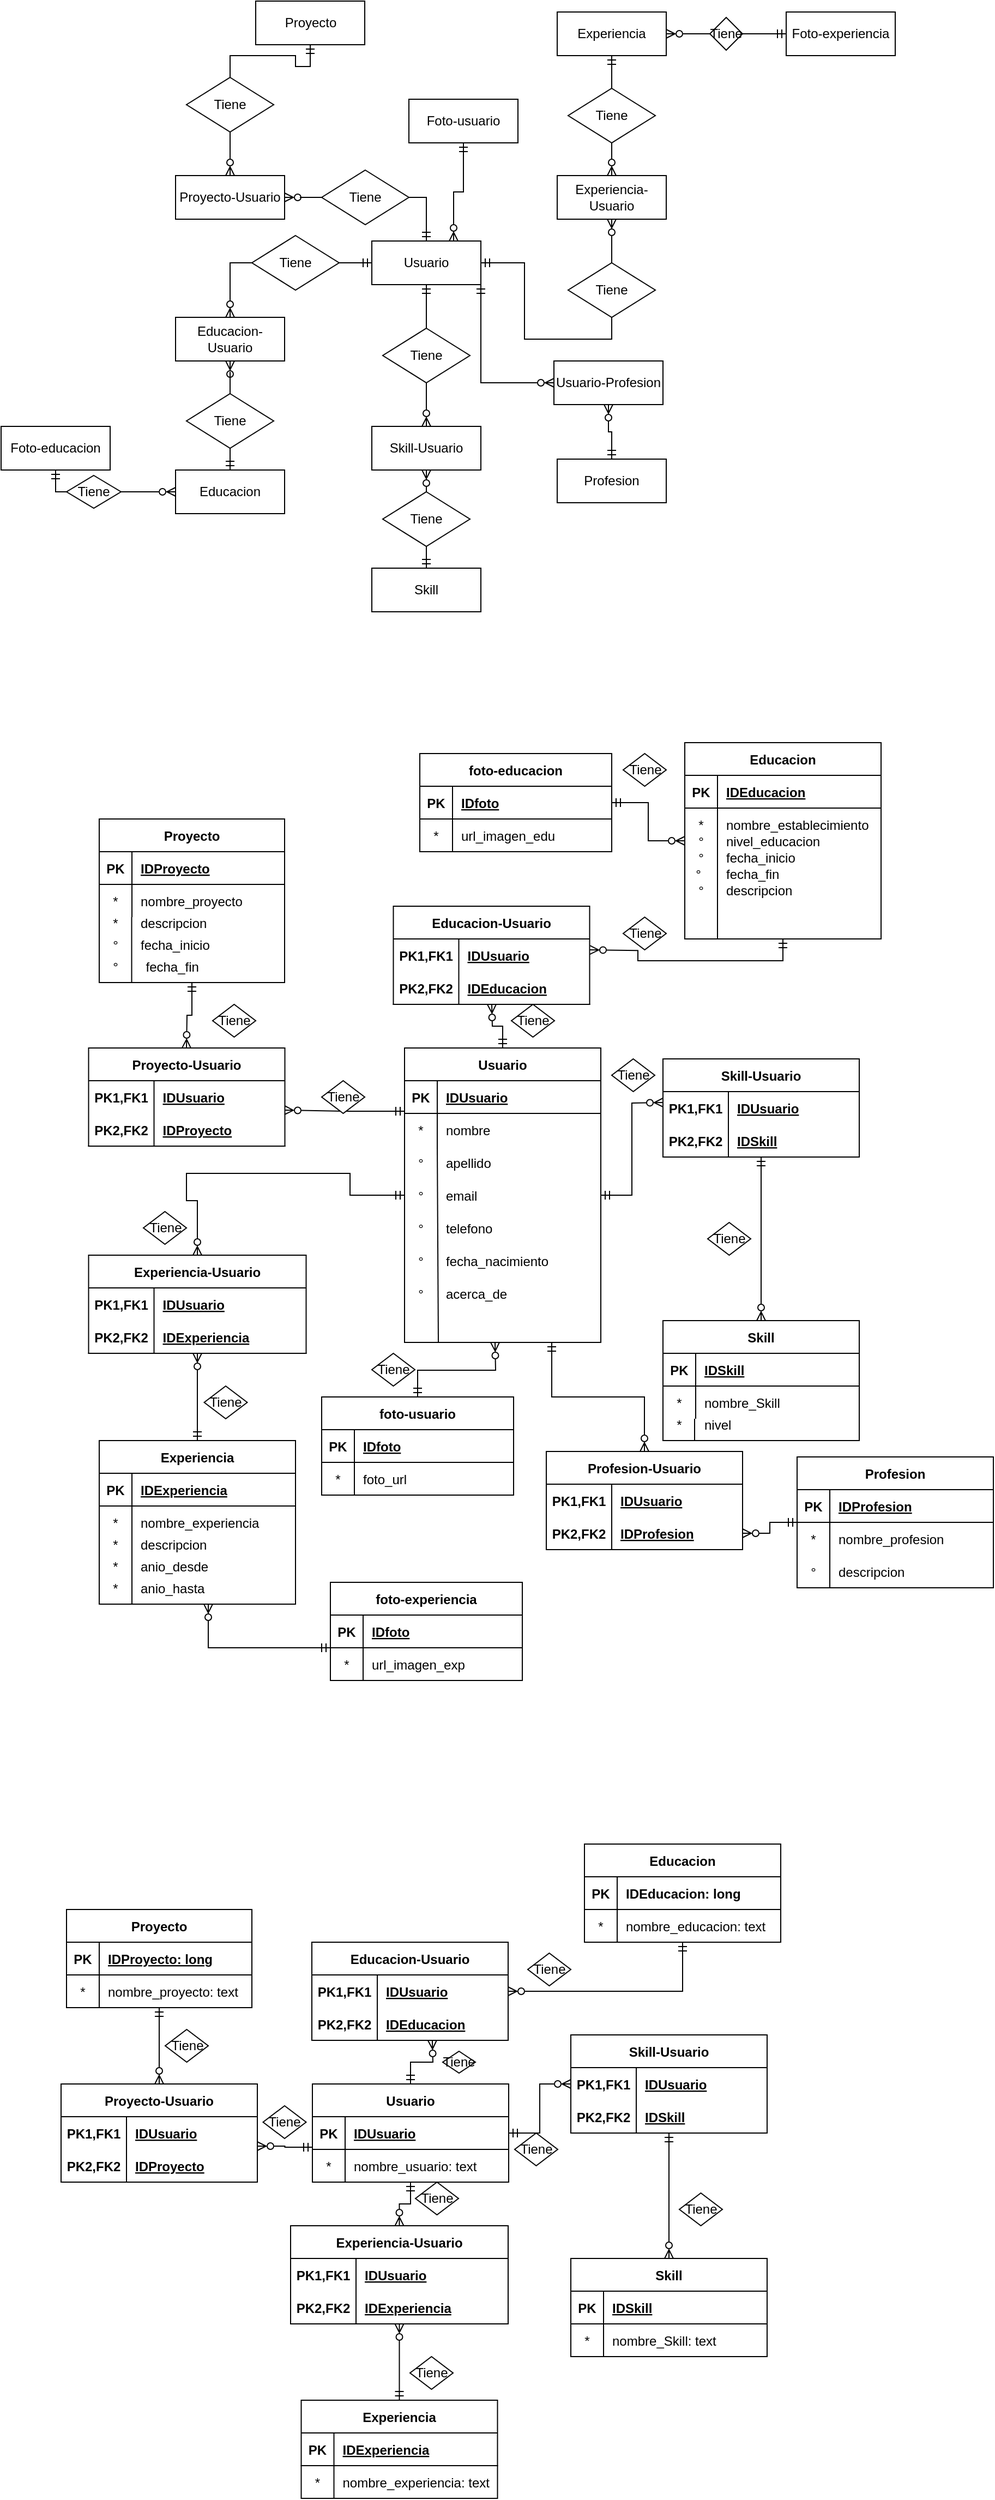 <mxfile version="20.3.6" type="device"><diagram id="sPckZ4oldZBNIPO5NpGb" name="Página-1"><mxGraphModel dx="1346" dy="831" grid="1" gridSize="10" guides="1" tooltips="1" connect="1" arrows="1" fold="1" page="1" pageScale="1" pageWidth="827" pageHeight="1169" math="0" shadow="0"><root><mxCell id="0"/><mxCell id="1" parent="0"/><mxCell id="mF25-tY_x0UXkt2o1Dtc-12" style="edgeStyle=orthogonalEdgeStyle;rounded=0;orthogonalLoop=1;jettySize=auto;html=1;entryX=1;entryY=0.5;entryDx=0;entryDy=0;endArrow=ERzeroToMany;endFill=0;startArrow=none;startFill=0;" parent="1" source="mF25-tY_x0UXkt2o1Dtc-55" target="mF25-tY_x0UXkt2o1Dtc-11" edge="1"><mxGeometry relative="1" as="geometry"><mxPoint x="430" y="180" as="targetPoint"/><Array as="points"/></mxGeometry></mxCell><mxCell id="mF25-tY_x0UXkt2o1Dtc-20" style="edgeStyle=orthogonalEdgeStyle;rounded=0;orthogonalLoop=1;jettySize=auto;html=1;entryX=0.5;entryY=1;entryDx=0;entryDy=0;startArrow=none;startFill=0;endArrow=ERzeroToMany;endFill=0;" parent="1" source="mF25-tY_x0UXkt2o1Dtc-46" target="mF25-tY_x0UXkt2o1Dtc-19" edge="1"><mxGeometry relative="1" as="geometry"/></mxCell><mxCell id="mF25-tY_x0UXkt2o1Dtc-21" style="edgeStyle=orthogonalEdgeStyle;rounded=0;orthogonalLoop=1;jettySize=auto;html=1;entryX=0.5;entryY=0;entryDx=0;entryDy=0;endArrow=ERzeroToMany;endFill=0;startArrow=none;startFill=0;" parent="1" source="mF25-tY_x0UXkt2o1Dtc-48" target="mF25-tY_x0UXkt2o1Dtc-17" edge="1"><mxGeometry relative="1" as="geometry"><mxPoint x="500" y="360" as="targetPoint"/><Array as="points"><mxPoint x="430" y="370"/><mxPoint x="430" y="370"/></Array></mxGeometry></mxCell><mxCell id="mF25-tY_x0UXkt2o1Dtc-41" style="edgeStyle=orthogonalEdgeStyle;rounded=0;orthogonalLoop=1;jettySize=auto;html=1;entryX=1;entryY=0.5;entryDx=0;entryDy=0;startArrow=ERmandOne;startFill=0;endArrow=none;endFill=0;" parent="1" source="mF25-tY_x0UXkt2o1Dtc-1" target="mF25-tY_x0UXkt2o1Dtc-37" edge="1"><mxGeometry relative="1" as="geometry"/></mxCell><mxCell id="mF25-tY_x0UXkt2o1Dtc-1" value="&lt;div&gt;Usuario&lt;/div&gt;" style="whiteSpace=wrap;html=1;align=center;" parent="1" vertex="1"><mxGeometry x="380" y="230" width="100" height="40" as="geometry"/></mxCell><mxCell id="mF25-tY_x0UXkt2o1Dtc-2" value="&lt;div&gt;Proyecto&lt;/div&gt;" style="whiteSpace=wrap;html=1;align=center;" parent="1" vertex="1"><mxGeometry x="273.5" y="10" width="100" height="40" as="geometry"/></mxCell><mxCell id="mF25-tY_x0UXkt2o1Dtc-3" value="Experiencia" style="whiteSpace=wrap;html=1;align=center;" parent="1" vertex="1"><mxGeometry x="550" y="20" width="100" height="40" as="geometry"/></mxCell><mxCell id="mF25-tY_x0UXkt2o1Dtc-22" style="edgeStyle=orthogonalEdgeStyle;rounded=0;orthogonalLoop=1;jettySize=auto;html=1;entryX=0.5;entryY=1;entryDx=0;entryDy=0;endArrow=ERzeroToMany;endFill=0;startArrow=ERmandOne;startFill=0;" parent="1" source="mF25-tY_x0UXkt2o1Dtc-4" target="mF25-tY_x0UXkt2o1Dtc-17" edge="1"><mxGeometry relative="1" as="geometry"/></mxCell><mxCell id="mF25-tY_x0UXkt2o1Dtc-4" value="Skill" style="whiteSpace=wrap;html=1;align=center;" parent="1" vertex="1"><mxGeometry x="380" y="530" width="100" height="40" as="geometry"/></mxCell><mxCell id="mF25-tY_x0UXkt2o1Dtc-15" style="edgeStyle=orthogonalEdgeStyle;rounded=0;orthogonalLoop=1;jettySize=auto;html=1;entryX=0.5;entryY=1;entryDx=0;entryDy=0;endArrow=ERzeroToMany;endFill=0;startArrow=none;startFill=0;" parent="1" source="mF25-tY_x0UXkt2o1Dtc-51" target="mF25-tY_x0UXkt2o1Dtc-14" edge="1"><mxGeometry relative="1" as="geometry"/></mxCell><mxCell id="mF25-tY_x0UXkt2o1Dtc-6" value="&lt;div&gt;Educacion&lt;/div&gt;" style="whiteSpace=wrap;html=1;align=center;" parent="1" vertex="1"><mxGeometry x="200" y="440" width="100" height="40" as="geometry"/></mxCell><mxCell id="mF25-tY_x0UXkt2o1Dtc-11" value="&lt;div&gt;Proyecto-Usuario&lt;/div&gt;" style="whiteSpace=wrap;html=1;align=center;" parent="1" vertex="1"><mxGeometry x="200" y="170" width="100" height="40" as="geometry"/></mxCell><mxCell id="mF25-tY_x0UXkt2o1Dtc-14" value="&lt;div&gt;Educacion-Usuario&lt;/div&gt;" style="whiteSpace=wrap;html=1;align=center;" parent="1" vertex="1"><mxGeometry x="200" y="300" width="100" height="40" as="geometry"/></mxCell><mxCell id="mF25-tY_x0UXkt2o1Dtc-17" value="&lt;div&gt;Skill-Usuario&lt;/div&gt;" style="whiteSpace=wrap;html=1;align=center;" parent="1" vertex="1"><mxGeometry x="380" y="400" width="100" height="40" as="geometry"/></mxCell><mxCell id="mF25-tY_x0UXkt2o1Dtc-23" style="edgeStyle=orthogonalEdgeStyle;rounded=0;orthogonalLoop=1;jettySize=auto;html=1;entryX=0.5;entryY=1;entryDx=0;entryDy=0;endArrow=ERmandOne;endFill=0;startArrow=ERzeroToMany;startFill=0;" parent="1" source="mF25-tY_x0UXkt2o1Dtc-19" target="mF25-tY_x0UXkt2o1Dtc-3" edge="1"><mxGeometry relative="1" as="geometry"/></mxCell><mxCell id="mF25-tY_x0UXkt2o1Dtc-19" value="Experiencia-Usuario" style="whiteSpace=wrap;html=1;align=center;" parent="1" vertex="1"><mxGeometry x="550" y="170" width="100" height="40" as="geometry"/></mxCell><mxCell id="mF25-tY_x0UXkt2o1Dtc-24" value="Proyecto" style="shape=table;startSize=30;container=1;collapsible=1;childLayout=tableLayout;fixedRows=1;rowLines=0;fontStyle=1;align=center;resizeLast=1;" parent="1" vertex="1"><mxGeometry x="130" y="760" width="170" height="150" as="geometry"/></mxCell><mxCell id="mF25-tY_x0UXkt2o1Dtc-25" value="" style="shape=tableRow;horizontal=0;startSize=0;swimlaneHead=0;swimlaneBody=0;fillColor=none;collapsible=0;dropTarget=0;points=[[0,0.5],[1,0.5]];portConstraint=eastwest;top=0;left=0;right=0;bottom=1;" parent="mF25-tY_x0UXkt2o1Dtc-24" vertex="1"><mxGeometry y="30" width="170" height="30" as="geometry"/></mxCell><mxCell id="mF25-tY_x0UXkt2o1Dtc-26" value="PK" style="shape=partialRectangle;connectable=0;fillColor=none;top=0;left=0;bottom=0;right=0;fontStyle=1;overflow=hidden;" parent="mF25-tY_x0UXkt2o1Dtc-25" vertex="1"><mxGeometry width="30" height="30" as="geometry"><mxRectangle width="30" height="30" as="alternateBounds"/></mxGeometry></mxCell><mxCell id="mF25-tY_x0UXkt2o1Dtc-27" value="IDProyecto" style="shape=partialRectangle;connectable=0;fillColor=none;top=0;left=0;bottom=0;right=0;align=left;spacingLeft=6;fontStyle=5;overflow=hidden;" parent="mF25-tY_x0UXkt2o1Dtc-25" vertex="1"><mxGeometry x="30" width="140" height="30" as="geometry"><mxRectangle width="140" height="30" as="alternateBounds"/></mxGeometry></mxCell><mxCell id="mF25-tY_x0UXkt2o1Dtc-28" value="" style="shape=tableRow;horizontal=0;startSize=0;swimlaneHead=0;swimlaneBody=0;fillColor=none;collapsible=0;dropTarget=0;points=[[0,0.5],[1,0.5]];portConstraint=eastwest;top=0;left=0;right=0;bottom=0;" parent="mF25-tY_x0UXkt2o1Dtc-24" vertex="1"><mxGeometry y="60" width="170" height="30" as="geometry"/></mxCell><mxCell id="mF25-tY_x0UXkt2o1Dtc-29" value="*" style="shape=partialRectangle;connectable=0;fillColor=none;top=0;left=0;bottom=0;right=0;editable=1;overflow=hidden;" parent="mF25-tY_x0UXkt2o1Dtc-28" vertex="1"><mxGeometry width="30" height="30" as="geometry"><mxRectangle width="30" height="30" as="alternateBounds"/></mxGeometry></mxCell><mxCell id="mF25-tY_x0UXkt2o1Dtc-30" value="nombre_proyecto" style="shape=partialRectangle;connectable=0;fillColor=none;top=0;left=0;bottom=0;right=0;align=left;spacingLeft=6;overflow=hidden;" parent="mF25-tY_x0UXkt2o1Dtc-28" vertex="1"><mxGeometry x="30" width="140" height="30" as="geometry"><mxRectangle width="140" height="30" as="alternateBounds"/></mxGeometry></mxCell><mxCell id="mF25-tY_x0UXkt2o1Dtc-37" value="Tiene" style="shape=rhombus;perimeter=rhombusPerimeter;whiteSpace=wrap;html=1;align=center;" parent="1" vertex="1"><mxGeometry x="270" y="225" width="80" height="50" as="geometry"/></mxCell><mxCell id="mF25-tY_x0UXkt2o1Dtc-38" value="" style="edgeStyle=orthogonalEdgeStyle;rounded=0;orthogonalLoop=1;jettySize=auto;html=1;entryX=0;entryY=0.5;entryDx=0;entryDy=0;exitX=0.5;exitY=0;exitDx=0;exitDy=0;startArrow=ERzeroToMany;startFill=0;endArrow=none;endFill=0;" parent="1" source="mF25-tY_x0UXkt2o1Dtc-14" target="mF25-tY_x0UXkt2o1Dtc-37" edge="1"><mxGeometry relative="1" as="geometry"><mxPoint x="380" y="250" as="targetPoint"/><mxPoint x="250" y="300" as="sourcePoint"/><Array as="points"/></mxGeometry></mxCell><mxCell id="mF25-tY_x0UXkt2o1Dtc-335" style="edgeStyle=orthogonalEdgeStyle;rounded=0;orthogonalLoop=1;jettySize=auto;html=1;startArrow=none;startFill=0;endArrow=ERmandOne;endFill=0;" parent="1" source="mF25-tY_x0UXkt2o1Dtc-42" target="mF25-tY_x0UXkt2o1Dtc-2" edge="1"><mxGeometry relative="1" as="geometry"/></mxCell><mxCell id="mF25-tY_x0UXkt2o1Dtc-336" style="edgeStyle=orthogonalEdgeStyle;rounded=0;orthogonalLoop=1;jettySize=auto;html=1;entryX=0.5;entryY=0;entryDx=0;entryDy=0;startArrow=none;startFill=0;endArrow=ERzeroToMany;endFill=0;" parent="1" source="mF25-tY_x0UXkt2o1Dtc-42" target="mF25-tY_x0UXkt2o1Dtc-11" edge="1"><mxGeometry relative="1" as="geometry"/></mxCell><mxCell id="mF25-tY_x0UXkt2o1Dtc-42" value="Tiene" style="shape=rhombus;perimeter=rhombusPerimeter;whiteSpace=wrap;html=1;align=center;" parent="1" vertex="1"><mxGeometry x="210" y="80" width="80" height="50" as="geometry"/></mxCell><mxCell id="mF25-tY_x0UXkt2o1Dtc-45" value="Tiene" style="shape=rhombus;perimeter=rhombusPerimeter;whiteSpace=wrap;html=1;align=center;" parent="1" vertex="1"><mxGeometry x="560" y="90" width="80" height="50" as="geometry"/></mxCell><mxCell id="mF25-tY_x0UXkt2o1Dtc-46" value="Tiene" style="shape=rhombus;perimeter=rhombusPerimeter;whiteSpace=wrap;html=1;align=center;" parent="1" vertex="1"><mxGeometry x="560" y="250" width="80" height="50" as="geometry"/></mxCell><mxCell id="mF25-tY_x0UXkt2o1Dtc-47" value="" style="edgeStyle=orthogonalEdgeStyle;rounded=0;orthogonalLoop=1;jettySize=auto;html=1;entryX=0.5;entryY=1;entryDx=0;entryDy=0;startArrow=ERmandOne;startFill=0;endArrow=none;endFill=0;" parent="1" source="mF25-tY_x0UXkt2o1Dtc-1" target="mF25-tY_x0UXkt2o1Dtc-46" edge="1"><mxGeometry relative="1" as="geometry"><mxPoint x="480" y="250" as="sourcePoint"/><mxPoint x="600" y="210" as="targetPoint"/></mxGeometry></mxCell><mxCell id="mF25-tY_x0UXkt2o1Dtc-48" value="Tiene" style="shape=rhombus;perimeter=rhombusPerimeter;whiteSpace=wrap;html=1;align=center;" parent="1" vertex="1"><mxGeometry x="390" y="310" width="80" height="50" as="geometry"/></mxCell><mxCell id="mF25-tY_x0UXkt2o1Dtc-49" value="" style="edgeStyle=orthogonalEdgeStyle;rounded=0;orthogonalLoop=1;jettySize=auto;html=1;entryX=0.5;entryY=0;entryDx=0;entryDy=0;endArrow=none;endFill=0;startArrow=ERmandOne;startFill=0;" parent="1" source="mF25-tY_x0UXkt2o1Dtc-1" target="mF25-tY_x0UXkt2o1Dtc-48" edge="1"><mxGeometry relative="1" as="geometry"><mxPoint x="430" y="400" as="targetPoint"/><mxPoint x="430" y="270" as="sourcePoint"/><Array as="points"/></mxGeometry></mxCell><mxCell id="mF25-tY_x0UXkt2o1Dtc-50" value="Tiene" style="shape=rhombus;perimeter=rhombusPerimeter;whiteSpace=wrap;html=1;align=center;" parent="1" vertex="1"><mxGeometry x="390" y="460" width="80" height="50" as="geometry"/></mxCell><mxCell id="mF25-tY_x0UXkt2o1Dtc-51" value="Tiene" style="shape=rhombus;perimeter=rhombusPerimeter;whiteSpace=wrap;html=1;align=center;" parent="1" vertex="1"><mxGeometry x="210" y="370" width="80" height="50" as="geometry"/></mxCell><mxCell id="mF25-tY_x0UXkt2o1Dtc-52" value="" style="edgeStyle=orthogonalEdgeStyle;rounded=0;orthogonalLoop=1;jettySize=auto;html=1;entryX=0.5;entryY=1;entryDx=0;entryDy=0;endArrow=none;endFill=0;startArrow=ERmandOne;startFill=0;" parent="1" source="mF25-tY_x0UXkt2o1Dtc-6" target="mF25-tY_x0UXkt2o1Dtc-51" edge="1"><mxGeometry relative="1" as="geometry"><mxPoint x="250" y="440" as="sourcePoint"/><mxPoint x="250" y="340" as="targetPoint"/></mxGeometry></mxCell><mxCell id="mF25-tY_x0UXkt2o1Dtc-55" value="Tiene" style="shape=rhombus;perimeter=rhombusPerimeter;whiteSpace=wrap;html=1;align=center;" parent="1" vertex="1"><mxGeometry x="334" y="165" width="80" height="50" as="geometry"/></mxCell><mxCell id="mF25-tY_x0UXkt2o1Dtc-56" value="" style="edgeStyle=orthogonalEdgeStyle;rounded=0;orthogonalLoop=1;jettySize=auto;html=1;entryX=1;entryY=0.5;entryDx=0;entryDy=0;endArrow=none;endFill=0;startArrow=ERmandOne;startFill=0;" parent="1" source="mF25-tY_x0UXkt2o1Dtc-1" target="mF25-tY_x0UXkt2o1Dtc-55" edge="1"><mxGeometry relative="1" as="geometry"><mxPoint x="300" y="190" as="targetPoint"/><mxPoint x="430" y="230" as="sourcePoint"/><Array as="points"><mxPoint x="430" y="190"/></Array></mxGeometry></mxCell><mxCell id="mF25-tY_x0UXkt2o1Dtc-57" value="Usuario" style="shape=table;startSize=30;container=1;collapsible=1;childLayout=tableLayout;fixedRows=1;rowLines=0;fontStyle=1;align=center;resizeLast=1;" parent="1" vertex="1"><mxGeometry x="410" y="970" width="180" height="270" as="geometry"/></mxCell><mxCell id="mF25-tY_x0UXkt2o1Dtc-58" value="" style="shape=tableRow;horizontal=0;startSize=0;swimlaneHead=0;swimlaneBody=0;fillColor=none;collapsible=0;dropTarget=0;points=[[0,0.5],[1,0.5]];portConstraint=eastwest;top=0;left=0;right=0;bottom=1;" parent="mF25-tY_x0UXkt2o1Dtc-57" vertex="1"><mxGeometry y="30" width="180" height="30" as="geometry"/></mxCell><mxCell id="mF25-tY_x0UXkt2o1Dtc-59" value="PK" style="shape=partialRectangle;connectable=0;fillColor=none;top=0;left=0;bottom=0;right=0;fontStyle=1;overflow=hidden;" parent="mF25-tY_x0UXkt2o1Dtc-58" vertex="1"><mxGeometry width="30" height="30" as="geometry"><mxRectangle width="30" height="30" as="alternateBounds"/></mxGeometry></mxCell><mxCell id="mF25-tY_x0UXkt2o1Dtc-60" value="IDUsuario" style="shape=partialRectangle;connectable=0;fillColor=none;top=0;left=0;bottom=0;right=0;align=left;spacingLeft=6;fontStyle=5;overflow=hidden;" parent="mF25-tY_x0UXkt2o1Dtc-58" vertex="1"><mxGeometry x="30" width="150" height="30" as="geometry"><mxRectangle width="150" height="30" as="alternateBounds"/></mxGeometry></mxCell><mxCell id="mF25-tY_x0UXkt2o1Dtc-61" value="" style="shape=tableRow;horizontal=0;startSize=0;swimlaneHead=0;swimlaneBody=0;fillColor=none;collapsible=0;dropTarget=0;points=[[0,0.5],[1,0.5]];portConstraint=eastwest;top=0;left=0;right=0;bottom=0;" parent="mF25-tY_x0UXkt2o1Dtc-57" vertex="1"><mxGeometry y="60" width="180" height="30" as="geometry"/></mxCell><mxCell id="mF25-tY_x0UXkt2o1Dtc-62" value="*" style="shape=partialRectangle;connectable=0;fillColor=none;top=0;left=0;bottom=0;right=0;editable=1;overflow=hidden;" parent="mF25-tY_x0UXkt2o1Dtc-61" vertex="1"><mxGeometry width="30" height="30" as="geometry"><mxRectangle width="30" height="30" as="alternateBounds"/></mxGeometry></mxCell><mxCell id="mF25-tY_x0UXkt2o1Dtc-63" value="nombre" style="shape=partialRectangle;connectable=0;fillColor=none;top=0;left=0;bottom=0;right=0;align=left;spacingLeft=6;overflow=hidden;" parent="mF25-tY_x0UXkt2o1Dtc-61" vertex="1"><mxGeometry x="30" width="150" height="30" as="geometry"><mxRectangle width="150" height="30" as="alternateBounds"/></mxGeometry></mxCell><mxCell id="mF25-tY_x0UXkt2o1Dtc-162" style="edgeStyle=orthogonalEdgeStyle;rounded=0;orthogonalLoop=1;jettySize=auto;html=1;entryX=0.5;entryY=1;entryDx=0;entryDy=0;startArrow=ERzeroToMany;startFill=0;endArrow=ERmandOne;endFill=0;" parent="1" target="mF25-tY_x0UXkt2o1Dtc-24" edge="1"><mxGeometry relative="1" as="geometry"><mxPoint x="210" y="970" as="sourcePoint"/></mxGeometry></mxCell><mxCell id="mF25-tY_x0UXkt2o1Dtc-109" value="Educacion" style="shape=table;startSize=30;container=1;collapsible=1;childLayout=tableLayout;fixedRows=1;rowLines=0;fontStyle=1;align=center;resizeLast=1;" parent="1" vertex="1"><mxGeometry x="667" y="690" width="180" height="180" as="geometry"/></mxCell><mxCell id="mF25-tY_x0UXkt2o1Dtc-110" value="" style="shape=tableRow;horizontal=0;startSize=0;swimlaneHead=0;swimlaneBody=0;fillColor=none;collapsible=0;dropTarget=0;points=[[0,0.5],[1,0.5]];portConstraint=eastwest;top=0;left=0;right=0;bottom=1;" parent="mF25-tY_x0UXkt2o1Dtc-109" vertex="1"><mxGeometry y="30" width="180" height="30" as="geometry"/></mxCell><mxCell id="mF25-tY_x0UXkt2o1Dtc-111" value="PK" style="shape=partialRectangle;connectable=0;fillColor=none;top=0;left=0;bottom=0;right=0;fontStyle=1;overflow=hidden;" parent="mF25-tY_x0UXkt2o1Dtc-110" vertex="1"><mxGeometry width="30" height="30" as="geometry"><mxRectangle width="30" height="30" as="alternateBounds"/></mxGeometry></mxCell><mxCell id="mF25-tY_x0UXkt2o1Dtc-112" value="IDEducacion" style="shape=partialRectangle;connectable=0;fillColor=none;top=0;left=0;bottom=0;right=0;align=left;spacingLeft=6;fontStyle=5;overflow=hidden;" parent="mF25-tY_x0UXkt2o1Dtc-110" vertex="1"><mxGeometry x="30" width="150" height="30" as="geometry"><mxRectangle width="150" height="30" as="alternateBounds"/></mxGeometry></mxCell><mxCell id="mF25-tY_x0UXkt2o1Dtc-113" value="" style="shape=tableRow;horizontal=0;startSize=0;swimlaneHead=0;swimlaneBody=0;fillColor=none;collapsible=0;dropTarget=0;points=[[0,0.5],[1,0.5]];portConstraint=eastwest;top=0;left=0;right=0;bottom=0;" parent="mF25-tY_x0UXkt2o1Dtc-109" vertex="1"><mxGeometry y="60" width="180" height="30" as="geometry"/></mxCell><mxCell id="mF25-tY_x0UXkt2o1Dtc-114" value="*" style="shape=partialRectangle;connectable=0;fillColor=none;top=0;left=0;bottom=0;right=0;editable=1;overflow=hidden;" parent="mF25-tY_x0UXkt2o1Dtc-113" vertex="1"><mxGeometry width="30" height="30" as="geometry"><mxRectangle width="30" height="30" as="alternateBounds"/></mxGeometry></mxCell><mxCell id="mF25-tY_x0UXkt2o1Dtc-115" value="nombre_establecimiento" style="shape=partialRectangle;connectable=0;fillColor=none;top=0;left=0;bottom=0;right=0;align=left;spacingLeft=6;overflow=hidden;" parent="mF25-tY_x0UXkt2o1Dtc-113" vertex="1"><mxGeometry x="30" width="150" height="30" as="geometry"><mxRectangle width="150" height="30" as="alternateBounds"/></mxGeometry></mxCell><mxCell id="mF25-tY_x0UXkt2o1Dtc-163" style="edgeStyle=orthogonalEdgeStyle;rounded=0;orthogonalLoop=1;jettySize=auto;html=1;entryX=0.5;entryY=1;entryDx=0;entryDy=0;startArrow=ERzeroToMany;startFill=0;endArrow=ERmandOne;endFill=0;" parent="1" target="mF25-tY_x0UXkt2o1Dtc-109" edge="1"><mxGeometry relative="1" as="geometry"><mxPoint x="580" y="880.059" as="sourcePoint"/></mxGeometry></mxCell><mxCell id="mF25-tY_x0UXkt2o1Dtc-166" style="edgeStyle=orthogonalEdgeStyle;rounded=0;orthogonalLoop=1;jettySize=auto;html=1;entryX=0.5;entryY=1;entryDx=0;entryDy=0;startArrow=ERmandOne;startFill=0;endArrow=ERzeroToMany;endFill=0;" parent="1" source="mF25-tY_x0UXkt2o1Dtc-130" edge="1"><mxGeometry relative="1" as="geometry"><mxPoint x="220" y="1250" as="targetPoint"/></mxGeometry></mxCell><mxCell id="mF25-tY_x0UXkt2o1Dtc-130" value="Experiencia" style="shape=table;startSize=30;container=1;collapsible=1;childLayout=tableLayout;fixedRows=1;rowLines=0;fontStyle=1;align=center;resizeLast=1;" parent="1" vertex="1"><mxGeometry x="130" y="1330" width="180" height="150" as="geometry"/></mxCell><mxCell id="mF25-tY_x0UXkt2o1Dtc-131" value="" style="shape=tableRow;horizontal=0;startSize=0;swimlaneHead=0;swimlaneBody=0;fillColor=none;collapsible=0;dropTarget=0;points=[[0,0.5],[1,0.5]];portConstraint=eastwest;top=0;left=0;right=0;bottom=1;" parent="mF25-tY_x0UXkt2o1Dtc-130" vertex="1"><mxGeometry y="30" width="180" height="30" as="geometry"/></mxCell><mxCell id="mF25-tY_x0UXkt2o1Dtc-132" value="PK" style="shape=partialRectangle;connectable=0;fillColor=none;top=0;left=0;bottom=0;right=0;fontStyle=1;overflow=hidden;" parent="mF25-tY_x0UXkt2o1Dtc-131" vertex="1"><mxGeometry width="30" height="30" as="geometry"><mxRectangle width="30" height="30" as="alternateBounds"/></mxGeometry></mxCell><mxCell id="mF25-tY_x0UXkt2o1Dtc-133" value="IDExperiencia" style="shape=partialRectangle;connectable=0;fillColor=none;top=0;left=0;bottom=0;right=0;align=left;spacingLeft=6;fontStyle=5;overflow=hidden;" parent="mF25-tY_x0UXkt2o1Dtc-131" vertex="1"><mxGeometry x="30" width="150" height="30" as="geometry"><mxRectangle width="150" height="30" as="alternateBounds"/></mxGeometry></mxCell><mxCell id="mF25-tY_x0UXkt2o1Dtc-134" value="" style="shape=tableRow;horizontal=0;startSize=0;swimlaneHead=0;swimlaneBody=0;fillColor=none;collapsible=0;dropTarget=0;points=[[0,0.5],[1,0.5]];portConstraint=eastwest;top=0;left=0;right=0;bottom=0;" parent="mF25-tY_x0UXkt2o1Dtc-130" vertex="1"><mxGeometry y="60" width="180" height="30" as="geometry"/></mxCell><mxCell id="mF25-tY_x0UXkt2o1Dtc-135" value="*" style="shape=partialRectangle;connectable=0;fillColor=none;top=0;left=0;bottom=0;right=0;editable=1;overflow=hidden;" parent="mF25-tY_x0UXkt2o1Dtc-134" vertex="1"><mxGeometry width="30" height="30" as="geometry"><mxRectangle width="30" height="30" as="alternateBounds"/></mxGeometry></mxCell><mxCell id="mF25-tY_x0UXkt2o1Dtc-136" value="nombre_experiencia" style="shape=partialRectangle;connectable=0;fillColor=none;top=0;left=0;bottom=0;right=0;align=left;spacingLeft=6;overflow=hidden;" parent="mF25-tY_x0UXkt2o1Dtc-134" vertex="1"><mxGeometry x="30" width="150" height="30" as="geometry"><mxRectangle width="150" height="30" as="alternateBounds"/></mxGeometry></mxCell><mxCell id="mF25-tY_x0UXkt2o1Dtc-165" style="edgeStyle=orthogonalEdgeStyle;rounded=0;orthogonalLoop=1;jettySize=auto;html=1;startArrow=ERzeroToMany;startFill=0;endArrow=ERmandOne;endFill=0;exitX=0.5;exitY=0;exitDx=0;exitDy=0;entryX=0;entryY=0.5;entryDx=0;entryDy=0;" parent="1" target="mF25-tY_x0UXkt2o1Dtc-57" edge="1" source="mF25-tY_x0UXkt2o1Dtc-285"><mxGeometry relative="1" as="geometry"><mxPoint x="480" y="1110" as="sourcePoint"/><mxPoint x="440" y="1070" as="targetPoint"/><Array as="points"><mxPoint x="220" y="1110"/><mxPoint x="210" y="1110"/><mxPoint x="210" y="1085"/><mxPoint x="360" y="1085"/><mxPoint x="360" y="1105"/></Array></mxGeometry></mxCell><mxCell id="mF25-tY_x0UXkt2o1Dtc-167" style="edgeStyle=orthogonalEdgeStyle;rounded=0;orthogonalLoop=1;jettySize=auto;html=1;entryX=0.5;entryY=1;entryDx=0;entryDy=0;startArrow=ERzeroToMany;startFill=0;endArrow=ERmandOne;endFill=0;" parent="1" source="mF25-tY_x0UXkt2o1Dtc-146" edge="1"><mxGeometry relative="1" as="geometry"><mxPoint x="737" y="1070" as="targetPoint"/></mxGeometry></mxCell><mxCell id="mF25-tY_x0UXkt2o1Dtc-146" value="Skill" style="shape=table;startSize=30;container=1;collapsible=1;childLayout=tableLayout;fixedRows=1;rowLines=0;fontStyle=1;align=center;resizeLast=1;" parent="1" vertex="1"><mxGeometry x="647" y="1220" width="180" height="110" as="geometry"/></mxCell><mxCell id="mF25-tY_x0UXkt2o1Dtc-147" value="" style="shape=tableRow;horizontal=0;startSize=0;swimlaneHead=0;swimlaneBody=0;fillColor=none;collapsible=0;dropTarget=0;points=[[0,0.5],[1,0.5]];portConstraint=eastwest;top=0;left=0;right=0;bottom=1;" parent="mF25-tY_x0UXkt2o1Dtc-146" vertex="1"><mxGeometry y="30" width="180" height="30" as="geometry"/></mxCell><mxCell id="mF25-tY_x0UXkt2o1Dtc-148" value="PK" style="shape=partialRectangle;connectable=0;fillColor=none;top=0;left=0;bottom=0;right=0;fontStyle=1;overflow=hidden;" parent="mF25-tY_x0UXkt2o1Dtc-147" vertex="1"><mxGeometry width="30" height="30" as="geometry"><mxRectangle width="30" height="30" as="alternateBounds"/></mxGeometry></mxCell><mxCell id="mF25-tY_x0UXkt2o1Dtc-149" value="IDSkill" style="shape=partialRectangle;connectable=0;fillColor=none;top=0;left=0;bottom=0;right=0;align=left;spacingLeft=6;fontStyle=5;overflow=hidden;" parent="mF25-tY_x0UXkt2o1Dtc-147" vertex="1"><mxGeometry x="30" width="150" height="30" as="geometry"><mxRectangle width="150" height="30" as="alternateBounds"/></mxGeometry></mxCell><mxCell id="mF25-tY_x0UXkt2o1Dtc-150" value="" style="shape=tableRow;horizontal=0;startSize=0;swimlaneHead=0;swimlaneBody=0;fillColor=none;collapsible=0;dropTarget=0;points=[[0,0.5],[1,0.5]];portConstraint=eastwest;top=0;left=0;right=0;bottom=0;" parent="mF25-tY_x0UXkt2o1Dtc-146" vertex="1"><mxGeometry y="60" width="180" height="30" as="geometry"/></mxCell><mxCell id="mF25-tY_x0UXkt2o1Dtc-151" value="*" style="shape=partialRectangle;connectable=0;fillColor=none;top=0;left=0;bottom=0;right=0;editable=1;overflow=hidden;" parent="mF25-tY_x0UXkt2o1Dtc-150" vertex="1"><mxGeometry width="30" height="30" as="geometry"><mxRectangle width="30" height="30" as="alternateBounds"/></mxGeometry></mxCell><mxCell id="mF25-tY_x0UXkt2o1Dtc-152" value="nombre_Skill" style="shape=partialRectangle;connectable=0;fillColor=none;top=0;left=0;bottom=0;right=0;align=left;spacingLeft=6;overflow=hidden;" parent="mF25-tY_x0UXkt2o1Dtc-150" vertex="1"><mxGeometry x="30" width="150" height="30" as="geometry"><mxRectangle width="150" height="30" as="alternateBounds"/></mxGeometry></mxCell><mxCell id="mF25-tY_x0UXkt2o1Dtc-168" style="edgeStyle=orthogonalEdgeStyle;rounded=0;orthogonalLoop=1;jettySize=auto;html=1;entryX=1;entryY=0.5;entryDx=0;entryDy=0;startArrow=ERzeroToMany;startFill=0;endArrow=ERmandOne;endFill=0;" parent="1" target="mF25-tY_x0UXkt2o1Dtc-57" edge="1"><mxGeometry relative="1" as="geometry"><mxPoint x="647" y="1020" as="sourcePoint"/></mxGeometry></mxCell><mxCell id="mF25-tY_x0UXkt2o1Dtc-172" value="" style="edgeStyle=orthogonalEdgeStyle;rounded=0;orthogonalLoop=1;jettySize=auto;html=1;entryX=0.5;entryY=1;entryDx=0;entryDy=0;startArrow=ERmandOne;startFill=0;endArrow=ERzeroToMany;endFill=0;" parent="1" source="mF25-tY_x0UXkt2o1Dtc-57" edge="1"><mxGeometry relative="1" as="geometry"><mxPoint x="500" y="970" as="sourcePoint"/><mxPoint x="490" y="930" as="targetPoint"/></mxGeometry></mxCell><mxCell id="mF25-tY_x0UXkt2o1Dtc-174" value="" style="edgeStyle=orthogonalEdgeStyle;rounded=0;orthogonalLoop=1;jettySize=auto;html=1;entryX=1;entryY=-0.1;entryDx=0;entryDy=0;startArrow=ERmandOne;startFill=0;endArrow=ERzeroToMany;endFill=0;exitX=0;exitY=0.933;exitDx=0;exitDy=0;exitPerimeter=0;entryPerimeter=0;" parent="1" source="mF25-tY_x0UXkt2o1Dtc-58" edge="1"><mxGeometry relative="1" as="geometry"><mxPoint x="410" y="1027.99" as="sourcePoint"/><mxPoint x="300" y="1027" as="targetPoint"/></mxGeometry></mxCell><mxCell id="mF25-tY_x0UXkt2o1Dtc-177" value="Proyecto" style="shape=table;startSize=30;container=1;collapsible=1;childLayout=tableLayout;fixedRows=1;rowLines=0;fontStyle=1;align=center;resizeLast=1;" parent="1" vertex="1"><mxGeometry x="100" y="1760" width="170" height="90" as="geometry"/></mxCell><mxCell id="mF25-tY_x0UXkt2o1Dtc-178" value="" style="shape=tableRow;horizontal=0;startSize=0;swimlaneHead=0;swimlaneBody=0;fillColor=none;collapsible=0;dropTarget=0;points=[[0,0.5],[1,0.5]];portConstraint=eastwest;top=0;left=0;right=0;bottom=1;" parent="mF25-tY_x0UXkt2o1Dtc-177" vertex="1"><mxGeometry y="30" width="170" height="30" as="geometry"/></mxCell><mxCell id="mF25-tY_x0UXkt2o1Dtc-179" value="PK" style="shape=partialRectangle;connectable=0;fillColor=none;top=0;left=0;bottom=0;right=0;fontStyle=1;overflow=hidden;" parent="mF25-tY_x0UXkt2o1Dtc-178" vertex="1"><mxGeometry width="30" height="30" as="geometry"><mxRectangle width="30" height="30" as="alternateBounds"/></mxGeometry></mxCell><mxCell id="mF25-tY_x0UXkt2o1Dtc-180" value="IDProyecto: long" style="shape=partialRectangle;connectable=0;fillColor=none;top=0;left=0;bottom=0;right=0;align=left;spacingLeft=6;fontStyle=5;overflow=hidden;" parent="mF25-tY_x0UXkt2o1Dtc-178" vertex="1"><mxGeometry x="30" width="140" height="30" as="geometry"><mxRectangle width="140" height="30" as="alternateBounds"/></mxGeometry></mxCell><mxCell id="mF25-tY_x0UXkt2o1Dtc-181" value="" style="shape=tableRow;horizontal=0;startSize=0;swimlaneHead=0;swimlaneBody=0;fillColor=none;collapsible=0;dropTarget=0;points=[[0,0.5],[1,0.5]];portConstraint=eastwest;top=0;left=0;right=0;bottom=0;" parent="mF25-tY_x0UXkt2o1Dtc-177" vertex="1"><mxGeometry y="60" width="170" height="30" as="geometry"/></mxCell><mxCell id="mF25-tY_x0UXkt2o1Dtc-182" value="*" style="shape=partialRectangle;connectable=0;fillColor=none;top=0;left=0;bottom=0;right=0;editable=1;overflow=hidden;" parent="mF25-tY_x0UXkt2o1Dtc-181" vertex="1"><mxGeometry width="30" height="30" as="geometry"><mxRectangle width="30" height="30" as="alternateBounds"/></mxGeometry></mxCell><mxCell id="mF25-tY_x0UXkt2o1Dtc-183" value="nombre_proyecto: text" style="shape=partialRectangle;connectable=0;fillColor=none;top=0;left=0;bottom=0;right=0;align=left;spacingLeft=6;overflow=hidden;" parent="mF25-tY_x0UXkt2o1Dtc-181" vertex="1"><mxGeometry x="30" width="140" height="30" as="geometry"><mxRectangle width="140" height="30" as="alternateBounds"/></mxGeometry></mxCell><mxCell id="mF25-tY_x0UXkt2o1Dtc-184" value="Usuario" style="shape=table;startSize=30;container=1;collapsible=1;childLayout=tableLayout;fixedRows=1;rowLines=0;fontStyle=1;align=center;resizeLast=1;" parent="1" vertex="1"><mxGeometry x="325.5" y="1920" width="180" height="90" as="geometry"/></mxCell><mxCell id="mF25-tY_x0UXkt2o1Dtc-185" value="" style="shape=tableRow;horizontal=0;startSize=0;swimlaneHead=0;swimlaneBody=0;fillColor=none;collapsible=0;dropTarget=0;points=[[0,0.5],[1,0.5]];portConstraint=eastwest;top=0;left=0;right=0;bottom=1;" parent="mF25-tY_x0UXkt2o1Dtc-184" vertex="1"><mxGeometry y="30" width="180" height="30" as="geometry"/></mxCell><mxCell id="mF25-tY_x0UXkt2o1Dtc-186" value="PK" style="shape=partialRectangle;connectable=0;fillColor=none;top=0;left=0;bottom=0;right=0;fontStyle=1;overflow=hidden;" parent="mF25-tY_x0UXkt2o1Dtc-185" vertex="1"><mxGeometry width="30" height="30" as="geometry"><mxRectangle width="30" height="30" as="alternateBounds"/></mxGeometry></mxCell><mxCell id="mF25-tY_x0UXkt2o1Dtc-187" value="IDUsuario" style="shape=partialRectangle;connectable=0;fillColor=none;top=0;left=0;bottom=0;right=0;align=left;spacingLeft=6;fontStyle=5;overflow=hidden;" parent="mF25-tY_x0UXkt2o1Dtc-185" vertex="1"><mxGeometry x="30" width="150" height="30" as="geometry"><mxRectangle width="150" height="30" as="alternateBounds"/></mxGeometry></mxCell><mxCell id="mF25-tY_x0UXkt2o1Dtc-188" value="" style="shape=tableRow;horizontal=0;startSize=0;swimlaneHead=0;swimlaneBody=0;fillColor=none;collapsible=0;dropTarget=0;points=[[0,0.5],[1,0.5]];portConstraint=eastwest;top=0;left=0;right=0;bottom=0;" parent="mF25-tY_x0UXkt2o1Dtc-184" vertex="1"><mxGeometry y="60" width="180" height="30" as="geometry"/></mxCell><mxCell id="mF25-tY_x0UXkt2o1Dtc-189" value="*" style="shape=partialRectangle;connectable=0;fillColor=none;top=0;left=0;bottom=0;right=0;editable=1;overflow=hidden;" parent="mF25-tY_x0UXkt2o1Dtc-188" vertex="1"><mxGeometry width="30" height="30" as="geometry"><mxRectangle width="30" height="30" as="alternateBounds"/></mxGeometry></mxCell><mxCell id="mF25-tY_x0UXkt2o1Dtc-190" value="nombre_usuario: text" style="shape=partialRectangle;connectable=0;fillColor=none;top=0;left=0;bottom=0;right=0;align=left;spacingLeft=6;overflow=hidden;" parent="mF25-tY_x0UXkt2o1Dtc-188" vertex="1"><mxGeometry x="30" width="150" height="30" as="geometry"><mxRectangle width="150" height="30" as="alternateBounds"/></mxGeometry></mxCell><mxCell id="mF25-tY_x0UXkt2o1Dtc-191" style="edgeStyle=orthogonalEdgeStyle;rounded=0;orthogonalLoop=1;jettySize=auto;html=1;entryX=0.5;entryY=1;entryDx=0;entryDy=0;startArrow=ERzeroToMany;startFill=0;endArrow=ERmandOne;endFill=0;" parent="1" source="mF25-tY_x0UXkt2o1Dtc-192" target="mF25-tY_x0UXkt2o1Dtc-177" edge="1"><mxGeometry relative="1" as="geometry"/></mxCell><mxCell id="mF25-tY_x0UXkt2o1Dtc-192" value="Proyecto-Usuario" style="shape=table;startSize=30;container=1;collapsible=1;childLayout=tableLayout;fixedRows=1;rowLines=0;fontStyle=1;align=center;resizeLast=1;" parent="1" vertex="1"><mxGeometry x="95" y="1920" width="180" height="90" as="geometry"/></mxCell><mxCell id="mF25-tY_x0UXkt2o1Dtc-193" value="" style="shape=tableRow;horizontal=0;startSize=0;swimlaneHead=0;swimlaneBody=0;fillColor=none;collapsible=0;dropTarget=0;points=[[0,0.5],[1,0.5]];portConstraint=eastwest;top=0;left=0;right=0;bottom=0;" parent="mF25-tY_x0UXkt2o1Dtc-192" vertex="1"><mxGeometry y="30" width="180" height="30" as="geometry"/></mxCell><mxCell id="mF25-tY_x0UXkt2o1Dtc-194" value="PK1,FK1" style="shape=partialRectangle;connectable=0;fillColor=none;top=0;left=0;bottom=0;right=0;fontStyle=1;overflow=hidden;" parent="mF25-tY_x0UXkt2o1Dtc-193" vertex="1"><mxGeometry width="60" height="30" as="geometry"><mxRectangle width="60" height="30" as="alternateBounds"/></mxGeometry></mxCell><mxCell id="mF25-tY_x0UXkt2o1Dtc-195" value="IDUsuario" style="shape=partialRectangle;connectable=0;fillColor=none;top=0;left=0;bottom=0;right=0;align=left;spacingLeft=6;fontStyle=5;overflow=hidden;" parent="mF25-tY_x0UXkt2o1Dtc-193" vertex="1"><mxGeometry x="60" width="120" height="30" as="geometry"><mxRectangle width="120" height="30" as="alternateBounds"/></mxGeometry></mxCell><mxCell id="mF25-tY_x0UXkt2o1Dtc-196" value="" style="shape=tableRow;horizontal=0;startSize=0;swimlaneHead=0;swimlaneBody=0;fillColor=none;collapsible=0;dropTarget=0;points=[[0,0.5],[1,0.5]];portConstraint=eastwest;top=0;left=0;right=0;bottom=1;" parent="mF25-tY_x0UXkt2o1Dtc-192" vertex="1"><mxGeometry y="60" width="180" height="30" as="geometry"/></mxCell><mxCell id="mF25-tY_x0UXkt2o1Dtc-197" value="PK2,FK2" style="shape=partialRectangle;connectable=0;fillColor=none;top=0;left=0;bottom=0;right=0;fontStyle=1;overflow=hidden;" parent="mF25-tY_x0UXkt2o1Dtc-196" vertex="1"><mxGeometry width="60" height="30" as="geometry"><mxRectangle width="60" height="30" as="alternateBounds"/></mxGeometry></mxCell><mxCell id="mF25-tY_x0UXkt2o1Dtc-198" value="IDProyecto" style="shape=partialRectangle;connectable=0;fillColor=none;top=0;left=0;bottom=0;right=0;align=left;spacingLeft=6;fontStyle=5;overflow=hidden;" parent="mF25-tY_x0UXkt2o1Dtc-196" vertex="1"><mxGeometry x="60" width="120" height="30" as="geometry"><mxRectangle width="120" height="30" as="alternateBounds"/></mxGeometry></mxCell><mxCell id="mF25-tY_x0UXkt2o1Dtc-199" value="Educacion" style="shape=table;startSize=30;container=1;collapsible=1;childLayout=tableLayout;fixedRows=1;rowLines=0;fontStyle=1;align=center;resizeLast=1;" parent="1" vertex="1"><mxGeometry x="575" y="1700" width="180" height="90" as="geometry"/></mxCell><mxCell id="mF25-tY_x0UXkt2o1Dtc-200" value="" style="shape=tableRow;horizontal=0;startSize=0;swimlaneHead=0;swimlaneBody=0;fillColor=none;collapsible=0;dropTarget=0;points=[[0,0.5],[1,0.5]];portConstraint=eastwest;top=0;left=0;right=0;bottom=1;" parent="mF25-tY_x0UXkt2o1Dtc-199" vertex="1"><mxGeometry y="30" width="180" height="30" as="geometry"/></mxCell><mxCell id="mF25-tY_x0UXkt2o1Dtc-201" value="PK" style="shape=partialRectangle;connectable=0;fillColor=none;top=0;left=0;bottom=0;right=0;fontStyle=1;overflow=hidden;" parent="mF25-tY_x0UXkt2o1Dtc-200" vertex="1"><mxGeometry width="30" height="30" as="geometry"><mxRectangle width="30" height="30" as="alternateBounds"/></mxGeometry></mxCell><mxCell id="mF25-tY_x0UXkt2o1Dtc-202" value="IDEducacion: long  " style="shape=partialRectangle;connectable=0;fillColor=none;top=0;left=0;bottom=0;right=0;align=left;spacingLeft=6;fontStyle=1;overflow=hidden;" parent="mF25-tY_x0UXkt2o1Dtc-200" vertex="1"><mxGeometry x="30" width="150" height="30" as="geometry"><mxRectangle width="150" height="30" as="alternateBounds"/></mxGeometry></mxCell><mxCell id="mF25-tY_x0UXkt2o1Dtc-203" value="" style="shape=tableRow;horizontal=0;startSize=0;swimlaneHead=0;swimlaneBody=0;fillColor=none;collapsible=0;dropTarget=0;points=[[0,0.5],[1,0.5]];portConstraint=eastwest;top=0;left=0;right=0;bottom=0;" parent="mF25-tY_x0UXkt2o1Dtc-199" vertex="1"><mxGeometry y="60" width="180" height="30" as="geometry"/></mxCell><mxCell id="mF25-tY_x0UXkt2o1Dtc-204" value="*" style="shape=partialRectangle;connectable=0;fillColor=none;top=0;left=0;bottom=0;right=0;editable=1;overflow=hidden;" parent="mF25-tY_x0UXkt2o1Dtc-203" vertex="1"><mxGeometry width="30" height="30" as="geometry"><mxRectangle width="30" height="30" as="alternateBounds"/></mxGeometry></mxCell><mxCell id="mF25-tY_x0UXkt2o1Dtc-205" value="nombre_educacion: text" style="shape=partialRectangle;connectable=0;fillColor=none;top=0;left=0;bottom=0;right=0;align=left;spacingLeft=6;overflow=hidden;" parent="mF25-tY_x0UXkt2o1Dtc-203" vertex="1"><mxGeometry x="30" width="150" height="30" as="geometry"><mxRectangle width="150" height="30" as="alternateBounds"/></mxGeometry></mxCell><mxCell id="mF25-tY_x0UXkt2o1Dtc-206" style="edgeStyle=orthogonalEdgeStyle;rounded=0;orthogonalLoop=1;jettySize=auto;html=1;entryX=0.5;entryY=1;entryDx=0;entryDy=0;startArrow=ERzeroToMany;startFill=0;endArrow=ERmandOne;endFill=0;exitX=1;exitY=0.5;exitDx=0;exitDy=0;" parent="1" source="mF25-tY_x0UXkt2o1Dtc-297" target="mF25-tY_x0UXkt2o1Dtc-199" edge="1"><mxGeometry relative="1" as="geometry"><mxPoint x="425" y="1730" as="sourcePoint"/></mxGeometry></mxCell><mxCell id="mF25-tY_x0UXkt2o1Dtc-214" style="edgeStyle=orthogonalEdgeStyle;rounded=0;orthogonalLoop=1;jettySize=auto;html=1;entryX=0.5;entryY=1;entryDx=0;entryDy=0;startArrow=ERmandOne;startFill=0;endArrow=ERzeroToMany;endFill=0;" parent="1" source="mF25-tY_x0UXkt2o1Dtc-215" target="mF25-tY_x0UXkt2o1Dtc-223" edge="1"><mxGeometry relative="1" as="geometry"/></mxCell><mxCell id="mF25-tY_x0UXkt2o1Dtc-215" value="Experiencia" style="shape=table;startSize=30;container=1;collapsible=1;childLayout=tableLayout;fixedRows=1;rowLines=0;fontStyle=1;align=center;resizeLast=1;" parent="1" vertex="1"><mxGeometry x="315.25" y="2210" width="180" height="90" as="geometry"/></mxCell><mxCell id="mF25-tY_x0UXkt2o1Dtc-216" value="" style="shape=tableRow;horizontal=0;startSize=0;swimlaneHead=0;swimlaneBody=0;fillColor=none;collapsible=0;dropTarget=0;points=[[0,0.5],[1,0.5]];portConstraint=eastwest;top=0;left=0;right=0;bottom=1;" parent="mF25-tY_x0UXkt2o1Dtc-215" vertex="1"><mxGeometry y="30" width="180" height="30" as="geometry"/></mxCell><mxCell id="mF25-tY_x0UXkt2o1Dtc-217" value="PK" style="shape=partialRectangle;connectable=0;fillColor=none;top=0;left=0;bottom=0;right=0;fontStyle=1;overflow=hidden;" parent="mF25-tY_x0UXkt2o1Dtc-216" vertex="1"><mxGeometry width="30" height="30" as="geometry"><mxRectangle width="30" height="30" as="alternateBounds"/></mxGeometry></mxCell><mxCell id="mF25-tY_x0UXkt2o1Dtc-218" value="IDExperiencia" style="shape=partialRectangle;connectable=0;fillColor=none;top=0;left=0;bottom=0;right=0;align=left;spacingLeft=6;fontStyle=5;overflow=hidden;" parent="mF25-tY_x0UXkt2o1Dtc-216" vertex="1"><mxGeometry x="30" width="150" height="30" as="geometry"><mxRectangle width="150" height="30" as="alternateBounds"/></mxGeometry></mxCell><mxCell id="mF25-tY_x0UXkt2o1Dtc-219" value="" style="shape=tableRow;horizontal=0;startSize=0;swimlaneHead=0;swimlaneBody=0;fillColor=none;collapsible=0;dropTarget=0;points=[[0,0.5],[1,0.5]];portConstraint=eastwest;top=0;left=0;right=0;bottom=0;" parent="mF25-tY_x0UXkt2o1Dtc-215" vertex="1"><mxGeometry y="60" width="180" height="30" as="geometry"/></mxCell><mxCell id="mF25-tY_x0UXkt2o1Dtc-220" value="*" style="shape=partialRectangle;connectable=0;fillColor=none;top=0;left=0;bottom=0;right=0;editable=1;overflow=hidden;" parent="mF25-tY_x0UXkt2o1Dtc-219" vertex="1"><mxGeometry width="30" height="30" as="geometry"><mxRectangle width="30" height="30" as="alternateBounds"/></mxGeometry></mxCell><mxCell id="mF25-tY_x0UXkt2o1Dtc-221" value="nombre_experiencia: text" style="shape=partialRectangle;connectable=0;fillColor=none;top=0;left=0;bottom=0;right=0;align=left;spacingLeft=6;overflow=hidden;" parent="mF25-tY_x0UXkt2o1Dtc-219" vertex="1"><mxGeometry x="30" width="150" height="30" as="geometry"><mxRectangle width="150" height="30" as="alternateBounds"/></mxGeometry></mxCell><mxCell id="mF25-tY_x0UXkt2o1Dtc-222" style="edgeStyle=orthogonalEdgeStyle;rounded=0;orthogonalLoop=1;jettySize=auto;html=1;entryX=0.5;entryY=1;entryDx=0;entryDy=0;startArrow=ERzeroToMany;startFill=0;endArrow=ERmandOne;endFill=0;" parent="1" source="mF25-tY_x0UXkt2o1Dtc-223" target="mF25-tY_x0UXkt2o1Dtc-184" edge="1"><mxGeometry relative="1" as="geometry"/></mxCell><mxCell id="mF25-tY_x0UXkt2o1Dtc-223" value="Experiencia-Usuario" style="shape=table;startSize=30;container=1;collapsible=1;childLayout=tableLayout;fixedRows=1;rowLines=0;fontStyle=1;align=center;resizeLast=1;" parent="1" vertex="1"><mxGeometry x="305.5" y="2050" width="199.5" height="90" as="geometry"/></mxCell><mxCell id="mF25-tY_x0UXkt2o1Dtc-224" value="" style="shape=tableRow;horizontal=0;startSize=0;swimlaneHead=0;swimlaneBody=0;fillColor=none;collapsible=0;dropTarget=0;points=[[0,0.5],[1,0.5]];portConstraint=eastwest;top=0;left=0;right=0;bottom=0;" parent="mF25-tY_x0UXkt2o1Dtc-223" vertex="1"><mxGeometry y="30" width="199.5" height="30" as="geometry"/></mxCell><mxCell id="mF25-tY_x0UXkt2o1Dtc-225" value="PK1,FK1" style="shape=partialRectangle;connectable=0;fillColor=none;top=0;left=0;bottom=0;right=0;fontStyle=1;overflow=hidden;" parent="mF25-tY_x0UXkt2o1Dtc-224" vertex="1"><mxGeometry width="60" height="30" as="geometry"><mxRectangle width="60" height="30" as="alternateBounds"/></mxGeometry></mxCell><mxCell id="mF25-tY_x0UXkt2o1Dtc-226" value="IDUsuario" style="shape=partialRectangle;connectable=0;fillColor=none;top=0;left=0;bottom=0;right=0;align=left;spacingLeft=6;fontStyle=5;overflow=hidden;" parent="mF25-tY_x0UXkt2o1Dtc-224" vertex="1"><mxGeometry x="60" width="139.5" height="30" as="geometry"><mxRectangle width="139.5" height="30" as="alternateBounds"/></mxGeometry></mxCell><mxCell id="mF25-tY_x0UXkt2o1Dtc-227" value="" style="shape=tableRow;horizontal=0;startSize=0;swimlaneHead=0;swimlaneBody=0;fillColor=none;collapsible=0;dropTarget=0;points=[[0,0.5],[1,0.5]];portConstraint=eastwest;top=0;left=0;right=0;bottom=1;" parent="mF25-tY_x0UXkt2o1Dtc-223" vertex="1"><mxGeometry y="60" width="199.5" height="30" as="geometry"/></mxCell><mxCell id="mF25-tY_x0UXkt2o1Dtc-228" value="PK2,FK2" style="shape=partialRectangle;connectable=0;fillColor=none;top=0;left=0;bottom=0;right=0;fontStyle=1;overflow=hidden;" parent="mF25-tY_x0UXkt2o1Dtc-227" vertex="1"><mxGeometry width="60" height="30" as="geometry"><mxRectangle width="60" height="30" as="alternateBounds"/></mxGeometry></mxCell><mxCell id="mF25-tY_x0UXkt2o1Dtc-229" value="IDExperiencia" style="shape=partialRectangle;connectable=0;fillColor=none;top=0;left=0;bottom=0;right=0;align=left;spacingLeft=6;fontStyle=5;overflow=hidden;" parent="mF25-tY_x0UXkt2o1Dtc-227" vertex="1"><mxGeometry x="60" width="139.5" height="30" as="geometry"><mxRectangle width="139.5" height="30" as="alternateBounds"/></mxGeometry></mxCell><mxCell id="mF25-tY_x0UXkt2o1Dtc-230" style="edgeStyle=orthogonalEdgeStyle;rounded=0;orthogonalLoop=1;jettySize=auto;html=1;entryX=0.5;entryY=1;entryDx=0;entryDy=0;startArrow=ERzeroToMany;startFill=0;endArrow=ERmandOne;endFill=0;" parent="1" source="mF25-tY_x0UXkt2o1Dtc-231" target="mF25-tY_x0UXkt2o1Dtc-239" edge="1"><mxGeometry relative="1" as="geometry"/></mxCell><mxCell id="mF25-tY_x0UXkt2o1Dtc-231" value="Skill" style="shape=table;startSize=30;container=1;collapsible=1;childLayout=tableLayout;fixedRows=1;rowLines=0;fontStyle=1;align=center;resizeLast=1;" parent="1" vertex="1"><mxGeometry x="562.5" y="2080" width="180" height="90" as="geometry"/></mxCell><mxCell id="mF25-tY_x0UXkt2o1Dtc-232" value="" style="shape=tableRow;horizontal=0;startSize=0;swimlaneHead=0;swimlaneBody=0;fillColor=none;collapsible=0;dropTarget=0;points=[[0,0.5],[1,0.5]];portConstraint=eastwest;top=0;left=0;right=0;bottom=1;" parent="mF25-tY_x0UXkt2o1Dtc-231" vertex="1"><mxGeometry y="30" width="180" height="30" as="geometry"/></mxCell><mxCell id="mF25-tY_x0UXkt2o1Dtc-233" value="PK" style="shape=partialRectangle;connectable=0;fillColor=none;top=0;left=0;bottom=0;right=0;fontStyle=1;overflow=hidden;" parent="mF25-tY_x0UXkt2o1Dtc-232" vertex="1"><mxGeometry width="30" height="30" as="geometry"><mxRectangle width="30" height="30" as="alternateBounds"/></mxGeometry></mxCell><mxCell id="mF25-tY_x0UXkt2o1Dtc-234" value="IDSkill" style="shape=partialRectangle;connectable=0;fillColor=none;top=0;left=0;bottom=0;right=0;align=left;spacingLeft=6;fontStyle=5;overflow=hidden;" parent="mF25-tY_x0UXkt2o1Dtc-232" vertex="1"><mxGeometry x="30" width="150" height="30" as="geometry"><mxRectangle width="150" height="30" as="alternateBounds"/></mxGeometry></mxCell><mxCell id="mF25-tY_x0UXkt2o1Dtc-235" value="" style="shape=tableRow;horizontal=0;startSize=0;swimlaneHead=0;swimlaneBody=0;fillColor=none;collapsible=0;dropTarget=0;points=[[0,0.5],[1,0.5]];portConstraint=eastwest;top=0;left=0;right=0;bottom=0;" parent="mF25-tY_x0UXkt2o1Dtc-231" vertex="1"><mxGeometry y="60" width="180" height="30" as="geometry"/></mxCell><mxCell id="mF25-tY_x0UXkt2o1Dtc-236" value="*" style="shape=partialRectangle;connectable=0;fillColor=none;top=0;left=0;bottom=0;right=0;editable=1;overflow=hidden;" parent="mF25-tY_x0UXkt2o1Dtc-235" vertex="1"><mxGeometry width="30" height="30" as="geometry"><mxRectangle width="30" height="30" as="alternateBounds"/></mxGeometry></mxCell><mxCell id="mF25-tY_x0UXkt2o1Dtc-237" value="nombre_Skill: text" style="shape=partialRectangle;connectable=0;fillColor=none;top=0;left=0;bottom=0;right=0;align=left;spacingLeft=6;overflow=hidden;" parent="mF25-tY_x0UXkt2o1Dtc-235" vertex="1"><mxGeometry x="30" width="150" height="30" as="geometry"><mxRectangle width="150" height="30" as="alternateBounds"/></mxGeometry></mxCell><mxCell id="mF25-tY_x0UXkt2o1Dtc-238" style="edgeStyle=orthogonalEdgeStyle;rounded=0;orthogonalLoop=1;jettySize=auto;html=1;entryX=1;entryY=0.5;entryDx=0;entryDy=0;startArrow=ERzeroToMany;startFill=0;endArrow=ERmandOne;endFill=0;" parent="1" source="mF25-tY_x0UXkt2o1Dtc-239" target="mF25-tY_x0UXkt2o1Dtc-184" edge="1"><mxGeometry relative="1" as="geometry"/></mxCell><mxCell id="mF25-tY_x0UXkt2o1Dtc-239" value="Skill-Usuario" style="shape=table;startSize=30;container=1;collapsible=1;childLayout=tableLayout;fixedRows=1;rowLines=0;fontStyle=1;align=center;resizeLast=1;" parent="1" vertex="1"><mxGeometry x="562.5" y="1875" width="180" height="90" as="geometry"/></mxCell><mxCell id="mF25-tY_x0UXkt2o1Dtc-240" value="" style="shape=tableRow;horizontal=0;startSize=0;swimlaneHead=0;swimlaneBody=0;fillColor=none;collapsible=0;dropTarget=0;points=[[0,0.5],[1,0.5]];portConstraint=eastwest;top=0;left=0;right=0;bottom=0;" parent="mF25-tY_x0UXkt2o1Dtc-239" vertex="1"><mxGeometry y="30" width="180" height="30" as="geometry"/></mxCell><mxCell id="mF25-tY_x0UXkt2o1Dtc-241" value="PK1,FK1" style="shape=partialRectangle;connectable=0;fillColor=none;top=0;left=0;bottom=0;right=0;fontStyle=1;overflow=hidden;" parent="mF25-tY_x0UXkt2o1Dtc-240" vertex="1"><mxGeometry width="60" height="30" as="geometry"><mxRectangle width="60" height="30" as="alternateBounds"/></mxGeometry></mxCell><mxCell id="mF25-tY_x0UXkt2o1Dtc-242" value="IDUsuario" style="shape=partialRectangle;connectable=0;fillColor=none;top=0;left=0;bottom=0;right=0;align=left;spacingLeft=6;fontStyle=5;overflow=hidden;" parent="mF25-tY_x0UXkt2o1Dtc-240" vertex="1"><mxGeometry x="60" width="120" height="30" as="geometry"><mxRectangle width="120" height="30" as="alternateBounds"/></mxGeometry></mxCell><mxCell id="mF25-tY_x0UXkt2o1Dtc-243" value="" style="shape=tableRow;horizontal=0;startSize=0;swimlaneHead=0;swimlaneBody=0;fillColor=none;collapsible=0;dropTarget=0;points=[[0,0.5],[1,0.5]];portConstraint=eastwest;top=0;left=0;right=0;bottom=1;" parent="mF25-tY_x0UXkt2o1Dtc-239" vertex="1"><mxGeometry y="60" width="180" height="30" as="geometry"/></mxCell><mxCell id="mF25-tY_x0UXkt2o1Dtc-244" value="PK2,FK2" style="shape=partialRectangle;connectable=0;fillColor=none;top=0;left=0;bottom=0;right=0;fontStyle=1;overflow=hidden;" parent="mF25-tY_x0UXkt2o1Dtc-243" vertex="1"><mxGeometry width="60" height="30" as="geometry"><mxRectangle width="60" height="30" as="alternateBounds"/></mxGeometry></mxCell><mxCell id="mF25-tY_x0UXkt2o1Dtc-245" value="IDSkill" style="shape=partialRectangle;connectable=0;fillColor=none;top=0;left=0;bottom=0;right=0;align=left;spacingLeft=6;fontStyle=5;overflow=hidden;" parent="mF25-tY_x0UXkt2o1Dtc-243" vertex="1"><mxGeometry x="60" width="120" height="30" as="geometry"><mxRectangle width="120" height="30" as="alternateBounds"/></mxGeometry></mxCell><mxCell id="mF25-tY_x0UXkt2o1Dtc-246" value="" style="edgeStyle=orthogonalEdgeStyle;rounded=0;orthogonalLoop=1;jettySize=auto;html=1;startArrow=ERmandOne;startFill=0;endArrow=ERzeroToMany;endFill=0;" parent="1" source="mF25-tY_x0UXkt2o1Dtc-184" edge="1"><mxGeometry relative="1" as="geometry"><mxPoint x="415.5" y="1920" as="sourcePoint"/><mxPoint x="435.471" y="1880" as="targetPoint"/></mxGeometry></mxCell><mxCell id="mF25-tY_x0UXkt2o1Dtc-247" value="" style="edgeStyle=orthogonalEdgeStyle;rounded=0;orthogonalLoop=1;jettySize=auto;html=1;entryX=1;entryY=-0.1;entryDx=0;entryDy=0;startArrow=ERmandOne;startFill=0;endArrow=ERzeroToMany;endFill=0;exitX=0;exitY=0.933;exitDx=0;exitDy=0;exitPerimeter=0;entryPerimeter=0;" parent="1" source="mF25-tY_x0UXkt2o1Dtc-185" target="mF25-tY_x0UXkt2o1Dtc-196" edge="1"><mxGeometry relative="1" as="geometry"><mxPoint x="325.5" y="1977.99" as="sourcePoint"/><mxPoint x="265.5" y="1970" as="targetPoint"/></mxGeometry></mxCell><mxCell id="mF25-tY_x0UXkt2o1Dtc-263" value="Proyecto-Usuario" style="shape=table;startSize=30;container=1;collapsible=1;childLayout=tableLayout;fixedRows=1;rowLines=0;fontStyle=1;align=center;resizeLast=1;" parent="1" vertex="1"><mxGeometry x="120.25" y="970" width="180" height="90" as="geometry"/></mxCell><mxCell id="mF25-tY_x0UXkt2o1Dtc-264" value="" style="shape=tableRow;horizontal=0;startSize=0;swimlaneHead=0;swimlaneBody=0;fillColor=none;collapsible=0;dropTarget=0;points=[[0,0.5],[1,0.5]];portConstraint=eastwest;top=0;left=0;right=0;bottom=0;" parent="mF25-tY_x0UXkt2o1Dtc-263" vertex="1"><mxGeometry y="30" width="180" height="30" as="geometry"/></mxCell><mxCell id="mF25-tY_x0UXkt2o1Dtc-265" value="PK1,FK1" style="shape=partialRectangle;connectable=0;fillColor=none;top=0;left=0;bottom=0;right=0;fontStyle=1;overflow=hidden;" parent="mF25-tY_x0UXkt2o1Dtc-264" vertex="1"><mxGeometry width="60" height="30" as="geometry"><mxRectangle width="60" height="30" as="alternateBounds"/></mxGeometry></mxCell><mxCell id="mF25-tY_x0UXkt2o1Dtc-266" value="IDUsuario" style="shape=partialRectangle;connectable=0;fillColor=none;top=0;left=0;bottom=0;right=0;align=left;spacingLeft=6;fontStyle=5;overflow=hidden;" parent="mF25-tY_x0UXkt2o1Dtc-264" vertex="1"><mxGeometry x="60" width="120" height="30" as="geometry"><mxRectangle width="120" height="30" as="alternateBounds"/></mxGeometry></mxCell><mxCell id="mF25-tY_x0UXkt2o1Dtc-267" value="" style="shape=tableRow;horizontal=0;startSize=0;swimlaneHead=0;swimlaneBody=0;fillColor=none;collapsible=0;dropTarget=0;points=[[0,0.5],[1,0.5]];portConstraint=eastwest;top=0;left=0;right=0;bottom=1;" parent="mF25-tY_x0UXkt2o1Dtc-263" vertex="1"><mxGeometry y="60" width="180" height="30" as="geometry"/></mxCell><mxCell id="mF25-tY_x0UXkt2o1Dtc-268" value="PK2,FK2" style="shape=partialRectangle;connectable=0;fillColor=none;top=0;left=0;bottom=0;right=0;fontStyle=1;overflow=hidden;" parent="mF25-tY_x0UXkt2o1Dtc-267" vertex="1"><mxGeometry width="60" height="30" as="geometry"><mxRectangle width="60" height="30" as="alternateBounds"/></mxGeometry></mxCell><mxCell id="mF25-tY_x0UXkt2o1Dtc-269" value="IDProyecto" style="shape=partialRectangle;connectable=0;fillColor=none;top=0;left=0;bottom=0;right=0;align=left;spacingLeft=6;fontStyle=5;overflow=hidden;" parent="mF25-tY_x0UXkt2o1Dtc-267" vertex="1"><mxGeometry x="60" width="120" height="30" as="geometry"><mxRectangle width="120" height="30" as="alternateBounds"/></mxGeometry></mxCell><mxCell id="mF25-tY_x0UXkt2o1Dtc-274" value="Skill-Usuario" style="shape=table;startSize=30;container=1;collapsible=1;childLayout=tableLayout;fixedRows=1;rowLines=0;fontStyle=1;align=center;resizeLast=1;" parent="1" vertex="1"><mxGeometry x="647" y="980" width="180" height="90" as="geometry"/></mxCell><mxCell id="mF25-tY_x0UXkt2o1Dtc-275" value="" style="shape=tableRow;horizontal=0;startSize=0;swimlaneHead=0;swimlaneBody=0;fillColor=none;collapsible=0;dropTarget=0;points=[[0,0.5],[1,0.5]];portConstraint=eastwest;top=0;left=0;right=0;bottom=0;" parent="mF25-tY_x0UXkt2o1Dtc-274" vertex="1"><mxGeometry y="30" width="180" height="30" as="geometry"/></mxCell><mxCell id="mF25-tY_x0UXkt2o1Dtc-276" value="PK1,FK1" style="shape=partialRectangle;connectable=0;fillColor=none;top=0;left=0;bottom=0;right=0;fontStyle=1;overflow=hidden;" parent="mF25-tY_x0UXkt2o1Dtc-275" vertex="1"><mxGeometry width="60" height="30" as="geometry"><mxRectangle width="60" height="30" as="alternateBounds"/></mxGeometry></mxCell><mxCell id="mF25-tY_x0UXkt2o1Dtc-277" value="IDUsuario" style="shape=partialRectangle;connectable=0;fillColor=none;top=0;left=0;bottom=0;right=0;align=left;spacingLeft=6;fontStyle=5;overflow=hidden;" parent="mF25-tY_x0UXkt2o1Dtc-275" vertex="1"><mxGeometry x="60" width="120" height="30" as="geometry"><mxRectangle width="120" height="30" as="alternateBounds"/></mxGeometry></mxCell><mxCell id="mF25-tY_x0UXkt2o1Dtc-278" value="" style="shape=tableRow;horizontal=0;startSize=0;swimlaneHead=0;swimlaneBody=0;fillColor=none;collapsible=0;dropTarget=0;points=[[0,0.5],[1,0.5]];portConstraint=eastwest;top=0;left=0;right=0;bottom=1;" parent="mF25-tY_x0UXkt2o1Dtc-274" vertex="1"><mxGeometry y="60" width="180" height="30" as="geometry"/></mxCell><mxCell id="mF25-tY_x0UXkt2o1Dtc-279" value="PK2,FK2" style="shape=partialRectangle;connectable=0;fillColor=none;top=0;left=0;bottom=0;right=0;fontStyle=1;overflow=hidden;" parent="mF25-tY_x0UXkt2o1Dtc-278" vertex="1"><mxGeometry width="60" height="30" as="geometry"><mxRectangle width="60" height="30" as="alternateBounds"/></mxGeometry></mxCell><mxCell id="mF25-tY_x0UXkt2o1Dtc-280" value="IDSkill" style="shape=partialRectangle;connectable=0;fillColor=none;top=0;left=0;bottom=0;right=0;align=left;spacingLeft=6;fontStyle=5;overflow=hidden;" parent="mF25-tY_x0UXkt2o1Dtc-278" vertex="1"><mxGeometry x="60" width="120" height="30" as="geometry"><mxRectangle width="120" height="30" as="alternateBounds"/></mxGeometry></mxCell><mxCell id="mF25-tY_x0UXkt2o1Dtc-285" value="Experiencia-Usuario" style="shape=table;startSize=30;container=1;collapsible=1;childLayout=tableLayout;fixedRows=1;rowLines=0;fontStyle=1;align=center;resizeLast=1;" parent="1" vertex="1"><mxGeometry x="120.25" y="1160" width="199.5" height="90" as="geometry"/></mxCell><mxCell id="mF25-tY_x0UXkt2o1Dtc-286" value="" style="shape=tableRow;horizontal=0;startSize=0;swimlaneHead=0;swimlaneBody=0;fillColor=none;collapsible=0;dropTarget=0;points=[[0,0.5],[1,0.5]];portConstraint=eastwest;top=0;left=0;right=0;bottom=0;" parent="mF25-tY_x0UXkt2o1Dtc-285" vertex="1"><mxGeometry y="30" width="199.5" height="30" as="geometry"/></mxCell><mxCell id="mF25-tY_x0UXkt2o1Dtc-287" value="PK1,FK1" style="shape=partialRectangle;connectable=0;fillColor=none;top=0;left=0;bottom=0;right=0;fontStyle=1;overflow=hidden;" parent="mF25-tY_x0UXkt2o1Dtc-286" vertex="1"><mxGeometry width="60" height="30" as="geometry"><mxRectangle width="60" height="30" as="alternateBounds"/></mxGeometry></mxCell><mxCell id="mF25-tY_x0UXkt2o1Dtc-288" value="IDUsuario" style="shape=partialRectangle;connectable=0;fillColor=none;top=0;left=0;bottom=0;right=0;align=left;spacingLeft=6;fontStyle=5;overflow=hidden;" parent="mF25-tY_x0UXkt2o1Dtc-286" vertex="1"><mxGeometry x="60" width="139.5" height="30" as="geometry"><mxRectangle width="139.5" height="30" as="alternateBounds"/></mxGeometry></mxCell><mxCell id="mF25-tY_x0UXkt2o1Dtc-289" value="" style="shape=tableRow;horizontal=0;startSize=0;swimlaneHead=0;swimlaneBody=0;fillColor=none;collapsible=0;dropTarget=0;points=[[0,0.5],[1,0.5]];portConstraint=eastwest;top=0;left=0;right=0;bottom=1;" parent="mF25-tY_x0UXkt2o1Dtc-285" vertex="1"><mxGeometry y="60" width="199.5" height="30" as="geometry"/></mxCell><mxCell id="mF25-tY_x0UXkt2o1Dtc-290" value="PK2,FK2" style="shape=partialRectangle;connectable=0;fillColor=none;top=0;left=0;bottom=0;right=0;fontStyle=1;overflow=hidden;" parent="mF25-tY_x0UXkt2o1Dtc-289" vertex="1"><mxGeometry width="60" height="30" as="geometry"><mxRectangle width="60" height="30" as="alternateBounds"/></mxGeometry></mxCell><mxCell id="mF25-tY_x0UXkt2o1Dtc-291" value="IDExperiencia" style="shape=partialRectangle;connectable=0;fillColor=none;top=0;left=0;bottom=0;right=0;align=left;spacingLeft=6;fontStyle=5;overflow=hidden;" parent="mF25-tY_x0UXkt2o1Dtc-289" vertex="1"><mxGeometry x="60" width="139.5" height="30" as="geometry"><mxRectangle width="139.5" height="30" as="alternateBounds"/></mxGeometry></mxCell><mxCell id="mF25-tY_x0UXkt2o1Dtc-296" value="Educacion-Usuario" style="shape=table;startSize=30;container=1;collapsible=1;childLayout=tableLayout;fixedRows=1;rowLines=0;fontStyle=1;align=center;resizeLast=1;" parent="1" vertex="1"><mxGeometry x="325" y="1790" width="180" height="90" as="geometry"/></mxCell><mxCell id="mF25-tY_x0UXkt2o1Dtc-297" value="" style="shape=tableRow;horizontal=0;startSize=0;swimlaneHead=0;swimlaneBody=0;fillColor=none;collapsible=0;dropTarget=0;points=[[0,0.5],[1,0.5]];portConstraint=eastwest;top=0;left=0;right=0;bottom=0;" parent="mF25-tY_x0UXkt2o1Dtc-296" vertex="1"><mxGeometry y="30" width="180" height="30" as="geometry"/></mxCell><mxCell id="mF25-tY_x0UXkt2o1Dtc-298" value="PK1,FK1" style="shape=partialRectangle;connectable=0;fillColor=none;top=0;left=0;bottom=0;right=0;fontStyle=1;overflow=hidden;" parent="mF25-tY_x0UXkt2o1Dtc-297" vertex="1"><mxGeometry width="60" height="30" as="geometry"><mxRectangle width="60" height="30" as="alternateBounds"/></mxGeometry></mxCell><mxCell id="mF25-tY_x0UXkt2o1Dtc-299" value="IDUsuario" style="shape=partialRectangle;connectable=0;fillColor=none;top=0;left=0;bottom=0;right=0;align=left;spacingLeft=6;fontStyle=5;overflow=hidden;" parent="mF25-tY_x0UXkt2o1Dtc-297" vertex="1"><mxGeometry x="60" width="120" height="30" as="geometry"><mxRectangle width="120" height="30" as="alternateBounds"/></mxGeometry></mxCell><mxCell id="mF25-tY_x0UXkt2o1Dtc-300" value="" style="shape=tableRow;horizontal=0;startSize=0;swimlaneHead=0;swimlaneBody=0;fillColor=none;collapsible=0;dropTarget=0;points=[[0,0.5],[1,0.5]];portConstraint=eastwest;top=0;left=0;right=0;bottom=1;" parent="mF25-tY_x0UXkt2o1Dtc-296" vertex="1"><mxGeometry y="60" width="180" height="30" as="geometry"/></mxCell><mxCell id="mF25-tY_x0UXkt2o1Dtc-301" value="PK2,FK2" style="shape=partialRectangle;connectable=0;fillColor=none;top=0;left=0;bottom=0;right=0;fontStyle=1;overflow=hidden;" parent="mF25-tY_x0UXkt2o1Dtc-300" vertex="1"><mxGeometry width="60" height="30" as="geometry"><mxRectangle width="60" height="30" as="alternateBounds"/></mxGeometry></mxCell><mxCell id="mF25-tY_x0UXkt2o1Dtc-302" value="IDEducacion" style="shape=partialRectangle;connectable=0;fillColor=none;top=0;left=0;bottom=0;right=0;align=left;spacingLeft=6;fontStyle=5;overflow=hidden;" parent="mF25-tY_x0UXkt2o1Dtc-300" vertex="1"><mxGeometry x="60" width="120" height="30" as="geometry"><mxRectangle width="120" height="30" as="alternateBounds"/></mxGeometry></mxCell><mxCell id="mF25-tY_x0UXkt2o1Dtc-307" value="Educacion-Usuario" style="shape=table;startSize=30;container=1;collapsible=1;childLayout=tableLayout;fixedRows=1;rowLines=0;fontStyle=1;align=center;resizeLast=1;" parent="1" vertex="1"><mxGeometry x="399.75" y="840" width="180" height="90" as="geometry"/></mxCell><mxCell id="mF25-tY_x0UXkt2o1Dtc-308" value="" style="shape=tableRow;horizontal=0;startSize=0;swimlaneHead=0;swimlaneBody=0;fillColor=none;collapsible=0;dropTarget=0;points=[[0,0.5],[1,0.5]];portConstraint=eastwest;top=0;left=0;right=0;bottom=0;" parent="mF25-tY_x0UXkt2o1Dtc-307" vertex="1"><mxGeometry y="30" width="180" height="30" as="geometry"/></mxCell><mxCell id="mF25-tY_x0UXkt2o1Dtc-309" value="PK1,FK1" style="shape=partialRectangle;connectable=0;fillColor=none;top=0;left=0;bottom=0;right=0;fontStyle=1;overflow=hidden;" parent="mF25-tY_x0UXkt2o1Dtc-308" vertex="1"><mxGeometry width="60" height="30" as="geometry"><mxRectangle width="60" height="30" as="alternateBounds"/></mxGeometry></mxCell><mxCell id="mF25-tY_x0UXkt2o1Dtc-310" value="IDUsuario" style="shape=partialRectangle;connectable=0;fillColor=none;top=0;left=0;bottom=0;right=0;align=left;spacingLeft=6;fontStyle=5;overflow=hidden;" parent="mF25-tY_x0UXkt2o1Dtc-308" vertex="1"><mxGeometry x="60" width="120" height="30" as="geometry"><mxRectangle width="120" height="30" as="alternateBounds"/></mxGeometry></mxCell><mxCell id="mF25-tY_x0UXkt2o1Dtc-311" value="" style="shape=tableRow;horizontal=0;startSize=0;swimlaneHead=0;swimlaneBody=0;fillColor=none;collapsible=0;dropTarget=0;points=[[0,0.5],[1,0.5]];portConstraint=eastwest;top=0;left=0;right=0;bottom=1;" parent="mF25-tY_x0UXkt2o1Dtc-307" vertex="1"><mxGeometry y="60" width="180" height="30" as="geometry"/></mxCell><mxCell id="mF25-tY_x0UXkt2o1Dtc-312" value="PK2,FK2" style="shape=partialRectangle;connectable=0;fillColor=none;top=0;left=0;bottom=0;right=0;fontStyle=1;overflow=hidden;" parent="mF25-tY_x0UXkt2o1Dtc-311" vertex="1"><mxGeometry width="60" height="30" as="geometry"><mxRectangle width="60" height="30" as="alternateBounds"/></mxGeometry></mxCell><mxCell id="mF25-tY_x0UXkt2o1Dtc-313" value="IDEducacion" style="shape=partialRectangle;connectable=0;fillColor=none;top=0;left=0;bottom=0;right=0;align=left;spacingLeft=6;fontStyle=5;overflow=hidden;" parent="mF25-tY_x0UXkt2o1Dtc-311" vertex="1"><mxGeometry x="60" width="120" height="30" as="geometry"><mxRectangle width="120" height="30" as="alternateBounds"/></mxGeometry></mxCell><mxCell id="mF25-tY_x0UXkt2o1Dtc-318" value="Tiene" style="shape=rhombus;perimeter=rhombusPerimeter;whiteSpace=wrap;html=1;align=center;" parent="1" vertex="1"><mxGeometry x="234" y="930" width="39.5" height="30" as="geometry"/></mxCell><mxCell id="mF25-tY_x0UXkt2o1Dtc-319" value="Tiene" style="shape=rhombus;perimeter=rhombusPerimeter;whiteSpace=wrap;html=1;align=center;" parent="1" vertex="1"><mxGeometry x="334" y="1000" width="39.5" height="30" as="geometry"/></mxCell><mxCell id="mF25-tY_x0UXkt2o1Dtc-320" value="Tiene" style="shape=rhombus;perimeter=rhombusPerimeter;whiteSpace=wrap;html=1;align=center;" parent="1" vertex="1"><mxGeometry x="610.5" y="850" width="39.5" height="30" as="geometry"/></mxCell><mxCell id="mF25-tY_x0UXkt2o1Dtc-321" value="Tiene" style="shape=rhombus;perimeter=rhombusPerimeter;whiteSpace=wrap;html=1;align=center;" parent="1" vertex="1"><mxGeometry x="600" y="980" width="39.5" height="30" as="geometry"/></mxCell><mxCell id="mF25-tY_x0UXkt2o1Dtc-322" value="Tiene" style="shape=rhombus;perimeter=rhombusPerimeter;whiteSpace=wrap;html=1;align=center;" parent="1" vertex="1"><mxGeometry x="170.5" y="1120" width="39.5" height="30" as="geometry"/></mxCell><mxCell id="mF25-tY_x0UXkt2o1Dtc-323" value="Tiene" style="shape=rhombus;perimeter=rhombusPerimeter;whiteSpace=wrap;html=1;align=center;" parent="1" vertex="1"><mxGeometry x="688" y="1130" width="39.5" height="30" as="geometry"/></mxCell><mxCell id="mF25-tY_x0UXkt2o1Dtc-324" value="Tiene" style="shape=rhombus;perimeter=rhombusPerimeter;whiteSpace=wrap;html=1;align=center;" parent="1" vertex="1"><mxGeometry x="226.25" y="1280" width="39.5" height="30" as="geometry"/></mxCell><mxCell id="mF25-tY_x0UXkt2o1Dtc-325" value="Tiene" style="shape=rhombus;perimeter=rhombusPerimeter;whiteSpace=wrap;html=1;align=center;" parent="1" vertex="1"><mxGeometry x="523" y="1800" width="39.5" height="30" as="geometry"/></mxCell><mxCell id="mF25-tY_x0UXkt2o1Dtc-326" value="Tiene" style="shape=rhombus;perimeter=rhombusPerimeter;whiteSpace=wrap;html=1;align=center;" parent="1" vertex="1"><mxGeometry x="190.5" y="1870" width="39.5" height="30" as="geometry"/></mxCell><mxCell id="mF25-tY_x0UXkt2o1Dtc-327" value="Tiene" style="shape=rhombus;perimeter=rhombusPerimeter;whiteSpace=wrap;html=1;align=center;" parent="1" vertex="1"><mxGeometry x="445" y="1890" width="30" height="20" as="geometry"/></mxCell><mxCell id="mF25-tY_x0UXkt2o1Dtc-329" value="Tiene" style="shape=rhombus;perimeter=rhombusPerimeter;whiteSpace=wrap;html=1;align=center;" parent="1" vertex="1"><mxGeometry x="511" y="1965" width="39.5" height="30" as="geometry"/></mxCell><mxCell id="mF25-tY_x0UXkt2o1Dtc-330" value="Tiene" style="shape=rhombus;perimeter=rhombusPerimeter;whiteSpace=wrap;html=1;align=center;" parent="1" vertex="1"><mxGeometry x="662" y="2020" width="39.5" height="30" as="geometry"/></mxCell><mxCell id="mF25-tY_x0UXkt2o1Dtc-331" value="Tiene" style="shape=rhombus;perimeter=rhombusPerimeter;whiteSpace=wrap;html=1;align=center;" parent="1" vertex="1"><mxGeometry x="420" y="2010" width="39.5" height="30" as="geometry"/></mxCell><mxCell id="mF25-tY_x0UXkt2o1Dtc-332" value="Tiene" style="shape=rhombus;perimeter=rhombusPerimeter;whiteSpace=wrap;html=1;align=center;" parent="1" vertex="1"><mxGeometry x="415" y="2170" width="39.5" height="30" as="geometry"/></mxCell><mxCell id="mF25-tY_x0UXkt2o1Dtc-333" value="Tiene" style="shape=rhombus;perimeter=rhombusPerimeter;whiteSpace=wrap;html=1;align=center;" parent="1" vertex="1"><mxGeometry x="280.25" y="1940" width="39.5" height="30" as="geometry"/></mxCell><mxCell id="mF25-tY_x0UXkt2o1Dtc-334" value="Tiene" style="shape=rhombus;perimeter=rhombusPerimeter;whiteSpace=wrap;html=1;align=center;" parent="1" vertex="1"><mxGeometry x="508" y="930" width="39.5" height="30" as="geometry"/></mxCell><mxCell id="x5tm-DKpUPAp_QrfCgQT-5" style="edgeStyle=orthogonalEdgeStyle;rounded=0;orthogonalLoop=1;jettySize=auto;html=1;entryX=1;entryY=0.5;entryDx=0;entryDy=0;startArrow=none;startFill=0;strokeColor=default;endArrow=ERzeroToMany;endFill=0;" edge="1" parent="1" source="x5tm-DKpUPAp_QrfCgQT-6" target="mF25-tY_x0UXkt2o1Dtc-3"><mxGeometry relative="1" as="geometry"/></mxCell><mxCell id="x5tm-DKpUPAp_QrfCgQT-1" value="&lt;div&gt;Foto-experiencia&lt;/div&gt;" style="whiteSpace=wrap;html=1;align=center;" vertex="1" parent="1"><mxGeometry x="760" y="20" width="100" height="40" as="geometry"/></mxCell><mxCell id="x5tm-DKpUPAp_QrfCgQT-6" value="Tiene" style="shape=rhombus;perimeter=rhombusPerimeter;whiteSpace=wrap;html=1;align=center;" vertex="1" parent="1"><mxGeometry x="690" y="25" width="30" height="30" as="geometry"/></mxCell><mxCell id="x5tm-DKpUPAp_QrfCgQT-7" value="" style="edgeStyle=orthogonalEdgeStyle;rounded=0;orthogonalLoop=1;jettySize=auto;html=1;entryX=1;entryY=0.5;entryDx=0;entryDy=0;startArrow=ERmandOne;startFill=0;strokeColor=default;endArrow=none;endFill=0;" edge="1" parent="1" source="x5tm-DKpUPAp_QrfCgQT-1" target="x5tm-DKpUPAp_QrfCgQT-6"><mxGeometry relative="1" as="geometry"><mxPoint x="760" y="40" as="sourcePoint"/><mxPoint x="650" y="40" as="targetPoint"/></mxGeometry></mxCell><mxCell id="x5tm-DKpUPAp_QrfCgQT-11" style="edgeStyle=orthogonalEdgeStyle;rounded=0;orthogonalLoop=1;jettySize=auto;html=1;entryX=0.75;entryY=0;entryDx=0;entryDy=0;strokeColor=default;startArrow=ERmandOne;startFill=0;endArrow=ERzeroToMany;endFill=0;" edge="1" parent="1" source="x5tm-DKpUPAp_QrfCgQT-10" target="mF25-tY_x0UXkt2o1Dtc-1"><mxGeometry relative="1" as="geometry"/></mxCell><mxCell id="x5tm-DKpUPAp_QrfCgQT-10" value="&lt;div&gt;Foto-usuario&lt;/div&gt;" style="whiteSpace=wrap;html=1;align=center;" vertex="1" parent="1"><mxGeometry x="414" y="100" width="100" height="40" as="geometry"/></mxCell><mxCell id="x5tm-DKpUPAp_QrfCgQT-13" style="edgeStyle=orthogonalEdgeStyle;rounded=0;orthogonalLoop=1;jettySize=auto;html=1;entryX=0;entryY=0.5;entryDx=0;entryDy=0;strokeColor=default;startArrow=none;startFill=0;endArrow=ERzeroToMany;endFill=0;" edge="1" parent="1" source="x5tm-DKpUPAp_QrfCgQT-14" target="mF25-tY_x0UXkt2o1Dtc-6"><mxGeometry relative="1" as="geometry"/></mxCell><mxCell id="x5tm-DKpUPAp_QrfCgQT-12" value="&lt;div&gt;Foto-educacion&lt;/div&gt;" style="whiteSpace=wrap;html=1;align=center;" vertex="1" parent="1"><mxGeometry x="40" y="400" width="100" height="40" as="geometry"/></mxCell><mxCell id="x5tm-DKpUPAp_QrfCgQT-14" value="Tiene" style="shape=rhombus;perimeter=rhombusPerimeter;whiteSpace=wrap;html=1;align=center;" vertex="1" parent="1"><mxGeometry x="100" y="445" width="50" height="30" as="geometry"/></mxCell><mxCell id="x5tm-DKpUPAp_QrfCgQT-15" value="" style="edgeStyle=orthogonalEdgeStyle;rounded=0;orthogonalLoop=1;jettySize=auto;html=1;entryX=0;entryY=0.5;entryDx=0;entryDy=0;strokeColor=default;startArrow=ERmandOne;startFill=0;endArrow=none;endFill=0;" edge="1" parent="1" source="x5tm-DKpUPAp_QrfCgQT-12" target="x5tm-DKpUPAp_QrfCgQT-14"><mxGeometry relative="1" as="geometry"><mxPoint x="110" y="460" as="sourcePoint"/><mxPoint x="200" y="460" as="targetPoint"/></mxGeometry></mxCell><mxCell id="x5tm-DKpUPAp_QrfCgQT-17" value="°" style="shape=partialRectangle;connectable=0;fillColor=none;top=0;left=0;bottom=0;right=0;editable=1;overflow=hidden;" vertex="1" parent="1"><mxGeometry x="410" y="1060" width="30" height="30" as="geometry"><mxRectangle width="30" height="30" as="alternateBounds"/></mxGeometry></mxCell><mxCell id="x5tm-DKpUPAp_QrfCgQT-18" value="apellido" style="shape=partialRectangle;connectable=0;fillColor=none;top=0;left=0;bottom=0;right=0;align=left;spacingLeft=6;overflow=hidden;" vertex="1" parent="1"><mxGeometry x="440" y="1060" width="150" height="30" as="geometry"><mxRectangle width="150" height="30" as="alternateBounds"/></mxGeometry></mxCell><mxCell id="x5tm-DKpUPAp_QrfCgQT-19" value="°" style="shape=partialRectangle;connectable=0;fillColor=none;top=0;left=0;bottom=0;right=0;editable=1;overflow=hidden;" vertex="1" parent="1"><mxGeometry x="410" y="1090" width="30" height="30" as="geometry"><mxRectangle width="30" height="30" as="alternateBounds"/></mxGeometry></mxCell><mxCell id="x5tm-DKpUPAp_QrfCgQT-20" value="email" style="shape=partialRectangle;connectable=0;fillColor=none;top=0;left=0;bottom=0;right=0;align=left;spacingLeft=6;overflow=hidden;" vertex="1" parent="1"><mxGeometry x="440" y="1090" width="150" height="30" as="geometry"><mxRectangle width="150" height="30" as="alternateBounds"/></mxGeometry></mxCell><mxCell id="x5tm-DKpUPAp_QrfCgQT-21" value="°" style="shape=partialRectangle;connectable=0;fillColor=none;top=0;left=0;bottom=0;right=0;editable=1;overflow=hidden;" vertex="1" parent="1"><mxGeometry x="410" y="1120" width="30" height="30" as="geometry"><mxRectangle width="30" height="30" as="alternateBounds"/></mxGeometry></mxCell><mxCell id="x5tm-DKpUPAp_QrfCgQT-22" value="telefono" style="shape=partialRectangle;connectable=0;fillColor=none;top=0;left=0;bottom=0;right=0;align=left;spacingLeft=6;overflow=hidden;" vertex="1" parent="1"><mxGeometry x="440" y="1120" width="150" height="30" as="geometry"><mxRectangle width="150" height="30" as="alternateBounds"/></mxGeometry></mxCell><mxCell id="x5tm-DKpUPAp_QrfCgQT-25" value="°" style="shape=partialRectangle;connectable=0;fillColor=none;top=0;left=0;bottom=0;right=0;editable=1;overflow=hidden;" vertex="1" parent="1"><mxGeometry x="410" y="1150" width="30" height="30" as="geometry"><mxRectangle width="30" height="30" as="alternateBounds"/></mxGeometry></mxCell><mxCell id="x5tm-DKpUPAp_QrfCgQT-26" value="fecha_nacimiento" style="shape=partialRectangle;connectable=0;fillColor=none;top=0;left=0;bottom=0;right=0;align=left;spacingLeft=6;overflow=hidden;" vertex="1" parent="1"><mxGeometry x="440" y="1150" width="150" height="30" as="geometry"><mxRectangle width="150" height="30" as="alternateBounds"/></mxGeometry></mxCell><mxCell id="x5tm-DKpUPAp_QrfCgQT-27" value="°" style="shape=partialRectangle;connectable=0;fillColor=none;top=0;left=0;bottom=0;right=0;editable=1;overflow=hidden;" vertex="1" parent="1"><mxGeometry x="410" y="1180" width="30" height="30" as="geometry"><mxRectangle width="30" height="30" as="alternateBounds"/></mxGeometry></mxCell><mxCell id="x5tm-DKpUPAp_QrfCgQT-28" value="acerca_de" style="shape=partialRectangle;connectable=0;fillColor=none;top=0;left=0;bottom=0;right=0;align=left;spacingLeft=6;overflow=hidden;" vertex="1" parent="1"><mxGeometry x="440" y="1180" width="150" height="30" as="geometry"><mxRectangle width="150" height="30" as="alternateBounds"/></mxGeometry></mxCell><mxCell id="x5tm-DKpUPAp_QrfCgQT-44" style="edgeStyle=orthogonalEdgeStyle;rounded=0;orthogonalLoop=1;jettySize=auto;html=1;strokeColor=default;startArrow=ERmandOne;startFill=0;endArrow=ERzeroToMany;endFill=0;" edge="1" parent="1" source="x5tm-DKpUPAp_QrfCgQT-31"><mxGeometry relative="1" as="geometry"><mxPoint x="493" y="1240" as="targetPoint"/></mxGeometry></mxCell><mxCell id="x5tm-DKpUPAp_QrfCgQT-31" value="foto-usuario" style="shape=table;startSize=30;container=1;collapsible=1;childLayout=tableLayout;fixedRows=1;rowLines=0;fontStyle=1;align=center;resizeLast=1;" vertex="1" parent="1"><mxGeometry x="334" y="1290" width="176" height="90" as="geometry"/></mxCell><mxCell id="x5tm-DKpUPAp_QrfCgQT-32" value="" style="shape=tableRow;horizontal=0;startSize=0;swimlaneHead=0;swimlaneBody=0;fillColor=none;collapsible=0;dropTarget=0;points=[[0,0.5],[1,0.5]];portConstraint=eastwest;top=0;left=0;right=0;bottom=1;" vertex="1" parent="x5tm-DKpUPAp_QrfCgQT-31"><mxGeometry y="30" width="176" height="30" as="geometry"/></mxCell><mxCell id="x5tm-DKpUPAp_QrfCgQT-33" value="PK" style="shape=partialRectangle;connectable=0;fillColor=none;top=0;left=0;bottom=0;right=0;fontStyle=1;overflow=hidden;" vertex="1" parent="x5tm-DKpUPAp_QrfCgQT-32"><mxGeometry width="30" height="30" as="geometry"><mxRectangle width="30" height="30" as="alternateBounds"/></mxGeometry></mxCell><mxCell id="x5tm-DKpUPAp_QrfCgQT-34" value="IDfoto" style="shape=partialRectangle;connectable=0;fillColor=none;top=0;left=0;bottom=0;right=0;align=left;spacingLeft=6;fontStyle=5;overflow=hidden;" vertex="1" parent="x5tm-DKpUPAp_QrfCgQT-32"><mxGeometry x="30" width="146" height="30" as="geometry"><mxRectangle width="146" height="30" as="alternateBounds"/></mxGeometry></mxCell><mxCell id="x5tm-DKpUPAp_QrfCgQT-35" value="" style="shape=tableRow;horizontal=0;startSize=0;swimlaneHead=0;swimlaneBody=0;fillColor=none;collapsible=0;dropTarget=0;points=[[0,0.5],[1,0.5]];portConstraint=eastwest;top=0;left=0;right=0;bottom=0;" vertex="1" parent="x5tm-DKpUPAp_QrfCgQT-31"><mxGeometry y="60" width="176" height="30" as="geometry"/></mxCell><mxCell id="x5tm-DKpUPAp_QrfCgQT-36" value="*" style="shape=partialRectangle;connectable=0;fillColor=none;top=0;left=0;bottom=0;right=0;editable=1;overflow=hidden;" vertex="1" parent="x5tm-DKpUPAp_QrfCgQT-35"><mxGeometry width="30" height="30" as="geometry"><mxRectangle width="30" height="30" as="alternateBounds"/></mxGeometry></mxCell><mxCell id="x5tm-DKpUPAp_QrfCgQT-37" value="foto_url" style="shape=partialRectangle;connectable=0;fillColor=none;top=0;left=0;bottom=0;right=0;align=left;spacingLeft=6;overflow=hidden;" vertex="1" parent="x5tm-DKpUPAp_QrfCgQT-35"><mxGeometry x="30" width="146" height="30" as="geometry"><mxRectangle width="146" height="30" as="alternateBounds"/></mxGeometry></mxCell><mxCell id="x5tm-DKpUPAp_QrfCgQT-45" value="" style="endArrow=none;html=1;rounded=0;strokeColor=default;" edge="1" parent="1"><mxGeometry width="50" height="50" relative="1" as="geometry"><mxPoint x="441" y="1240" as="sourcePoint"/><mxPoint x="440" y="1060" as="targetPoint"/></mxGeometry></mxCell><mxCell id="x5tm-DKpUPAp_QrfCgQT-46" value="foto-educacion" style="shape=table;startSize=30;container=1;collapsible=1;childLayout=tableLayout;fixedRows=1;rowLines=0;fontStyle=1;align=center;resizeLast=1;" vertex="1" parent="1"><mxGeometry x="424" y="700" width="176" height="90" as="geometry"/></mxCell><mxCell id="x5tm-DKpUPAp_QrfCgQT-47" value="" style="shape=tableRow;horizontal=0;startSize=0;swimlaneHead=0;swimlaneBody=0;fillColor=none;collapsible=0;dropTarget=0;points=[[0,0.5],[1,0.5]];portConstraint=eastwest;top=0;left=0;right=0;bottom=1;" vertex="1" parent="x5tm-DKpUPAp_QrfCgQT-46"><mxGeometry y="30" width="176" height="30" as="geometry"/></mxCell><mxCell id="x5tm-DKpUPAp_QrfCgQT-48" value="PK" style="shape=partialRectangle;connectable=0;fillColor=none;top=0;left=0;bottom=0;right=0;fontStyle=1;overflow=hidden;" vertex="1" parent="x5tm-DKpUPAp_QrfCgQT-47"><mxGeometry width="30" height="30" as="geometry"><mxRectangle width="30" height="30" as="alternateBounds"/></mxGeometry></mxCell><mxCell id="x5tm-DKpUPAp_QrfCgQT-49" value="IDfoto" style="shape=partialRectangle;connectable=0;fillColor=none;top=0;left=0;bottom=0;right=0;align=left;spacingLeft=6;fontStyle=5;overflow=hidden;" vertex="1" parent="x5tm-DKpUPAp_QrfCgQT-47"><mxGeometry x="30" width="146" height="30" as="geometry"><mxRectangle width="146" height="30" as="alternateBounds"/></mxGeometry></mxCell><mxCell id="x5tm-DKpUPAp_QrfCgQT-50" value="" style="shape=tableRow;horizontal=0;startSize=0;swimlaneHead=0;swimlaneBody=0;fillColor=none;collapsible=0;dropTarget=0;points=[[0,0.5],[1,0.5]];portConstraint=eastwest;top=0;left=0;right=0;bottom=0;" vertex="1" parent="x5tm-DKpUPAp_QrfCgQT-46"><mxGeometry y="60" width="176" height="30" as="geometry"/></mxCell><mxCell id="x5tm-DKpUPAp_QrfCgQT-51" value="*" style="shape=partialRectangle;connectable=0;fillColor=none;top=0;left=0;bottom=0;right=0;editable=1;overflow=hidden;" vertex="1" parent="x5tm-DKpUPAp_QrfCgQT-50"><mxGeometry width="30" height="30" as="geometry"><mxRectangle width="30" height="30" as="alternateBounds"/></mxGeometry></mxCell><mxCell id="x5tm-DKpUPAp_QrfCgQT-52" value="url_imagen_edu" style="shape=partialRectangle;connectable=0;fillColor=none;top=0;left=0;bottom=0;right=0;align=left;spacingLeft=6;overflow=hidden;" vertex="1" parent="x5tm-DKpUPAp_QrfCgQT-50"><mxGeometry x="30" width="146" height="30" as="geometry"><mxRectangle width="146" height="30" as="alternateBounds"/></mxGeometry></mxCell><mxCell id="x5tm-DKpUPAp_QrfCgQT-59" style="edgeStyle=orthogonalEdgeStyle;rounded=0;orthogonalLoop=1;jettySize=auto;html=1;strokeColor=default;startArrow=ERmandOne;startFill=0;endArrow=ERzeroToMany;endFill=0;" edge="1" parent="1" source="x5tm-DKpUPAp_QrfCgQT-47" target="mF25-tY_x0UXkt2o1Dtc-109"><mxGeometry relative="1" as="geometry"/></mxCell><mxCell id="x5tm-DKpUPAp_QrfCgQT-60" value="°" style="shape=partialRectangle;connectable=0;fillColor=none;top=0;left=0;bottom=0;right=0;editable=1;overflow=hidden;" vertex="1" parent="1"><mxGeometry x="667" y="810" width="30" height="30" as="geometry"><mxRectangle width="30" height="30" as="alternateBounds"/></mxGeometry></mxCell><mxCell id="x5tm-DKpUPAp_QrfCgQT-61" value="descripcion" style="shape=partialRectangle;connectable=0;fillColor=none;top=0;left=0;bottom=0;right=0;align=left;spacingLeft=6;overflow=hidden;" vertex="1" parent="1"><mxGeometry x="697" y="810" width="150" height="30" as="geometry"><mxRectangle width="150" height="30" as="alternateBounds"/></mxGeometry></mxCell><mxCell id="x5tm-DKpUPAp_QrfCgQT-62" value="*" style="shape=partialRectangle;connectable=0;fillColor=none;top=0;left=0;bottom=0;right=0;editable=1;overflow=hidden;" vertex="1" parent="1"><mxGeometry x="130" y="840" width="30" height="30" as="geometry"><mxRectangle width="30" height="30" as="alternateBounds"/></mxGeometry></mxCell><mxCell id="x5tm-DKpUPAp_QrfCgQT-63" value="descripcion" style="shape=partialRectangle;connectable=0;fillColor=none;top=0;left=0;bottom=0;right=0;align=left;spacingLeft=6;overflow=hidden;" vertex="1" parent="1"><mxGeometry x="160" y="840" width="140" height="30" as="geometry"><mxRectangle width="140" height="30" as="alternateBounds"/></mxGeometry></mxCell><mxCell id="x5tm-DKpUPAp_QrfCgQT-64" value="*" style="shape=partialRectangle;connectable=0;fillColor=none;top=0;left=0;bottom=0;right=0;editable=1;overflow=hidden;" vertex="1" parent="1"><mxGeometry x="130" y="1410" width="30" height="30" as="geometry"><mxRectangle width="30" height="30" as="alternateBounds"/></mxGeometry></mxCell><mxCell id="x5tm-DKpUPAp_QrfCgQT-65" value="descripcion" style="shape=partialRectangle;connectable=0;fillColor=none;top=0;left=0;bottom=0;right=0;align=left;spacingLeft=6;overflow=hidden;" vertex="1" parent="1"><mxGeometry x="160" y="1410" width="150" height="30" as="geometry"><mxRectangle width="150" height="30" as="alternateBounds"/></mxGeometry></mxCell><mxCell id="x5tm-DKpUPAp_QrfCgQT-66" value="*" style="shape=partialRectangle;connectable=0;fillColor=none;top=0;left=0;bottom=0;right=0;editable=1;overflow=hidden;" vertex="1" parent="1"><mxGeometry x="647" y="1300" width="30" height="30" as="geometry"><mxRectangle width="30" height="30" as="alternateBounds"/></mxGeometry></mxCell><mxCell id="x5tm-DKpUPAp_QrfCgQT-67" value="nivel" style="shape=partialRectangle;connectable=0;fillColor=none;top=0;left=0;bottom=0;right=0;align=left;spacingLeft=6;overflow=hidden;" vertex="1" parent="1"><mxGeometry x="677" y="1300" width="150" height="30" as="geometry"><mxRectangle width="150" height="30" as="alternateBounds"/></mxGeometry></mxCell><mxCell id="x5tm-DKpUPAp_QrfCgQT-69" value="" style="endArrow=none;html=1;rounded=0;strokeColor=default;" edge="1" parent="1"><mxGeometry width="50" height="50" relative="1" as="geometry"><mxPoint x="160" y="1480" as="sourcePoint"/><mxPoint x="160" y="1420" as="targetPoint"/></mxGeometry></mxCell><mxCell id="x5tm-DKpUPAp_QrfCgQT-70" value="" style="endArrow=none;html=1;rounded=0;strokeColor=default;" edge="1" parent="1"><mxGeometry width="50" height="50" relative="1" as="geometry"><mxPoint x="676" y="1330" as="sourcePoint"/><mxPoint x="676" y="1310" as="targetPoint"/></mxGeometry></mxCell><mxCell id="x5tm-DKpUPAp_QrfCgQT-71" value="Tiene" style="shape=rhombus;perimeter=rhombusPerimeter;whiteSpace=wrap;html=1;align=center;" vertex="1" parent="1"><mxGeometry x="380" y="1250" width="39.5" height="30" as="geometry"/></mxCell><mxCell id="x5tm-DKpUPAp_QrfCgQT-72" value="Tiene" style="shape=rhombus;perimeter=rhombusPerimeter;whiteSpace=wrap;html=1;align=center;" vertex="1" parent="1"><mxGeometry x="610.5" y="700" width="39.5" height="30" as="geometry"/></mxCell><mxCell id="x5tm-DKpUPAp_QrfCgQT-80" style="edgeStyle=orthogonalEdgeStyle;rounded=0;orthogonalLoop=1;jettySize=auto;html=1;strokeColor=default;startArrow=ERmandOne;startFill=0;endArrow=ERzeroToMany;endFill=0;" edge="1" parent="1" source="x5tm-DKpUPAp_QrfCgQT-73"><mxGeometry relative="1" as="geometry"><mxPoint x="230" y="1480" as="targetPoint"/><Array as="points"><mxPoint x="230" y="1520"/></Array></mxGeometry></mxCell><mxCell id="x5tm-DKpUPAp_QrfCgQT-73" value="foto-experiencia" style="shape=table;startSize=30;container=1;collapsible=1;childLayout=tableLayout;fixedRows=1;rowLines=0;fontStyle=1;align=center;resizeLast=1;" vertex="1" parent="1"><mxGeometry x="342" y="1460" width="176" height="90" as="geometry"/></mxCell><mxCell id="x5tm-DKpUPAp_QrfCgQT-74" value="" style="shape=tableRow;horizontal=0;startSize=0;swimlaneHead=0;swimlaneBody=0;fillColor=none;collapsible=0;dropTarget=0;points=[[0,0.5],[1,0.5]];portConstraint=eastwest;top=0;left=0;right=0;bottom=1;" vertex="1" parent="x5tm-DKpUPAp_QrfCgQT-73"><mxGeometry y="30" width="176" height="30" as="geometry"/></mxCell><mxCell id="x5tm-DKpUPAp_QrfCgQT-75" value="PK" style="shape=partialRectangle;connectable=0;fillColor=none;top=0;left=0;bottom=0;right=0;fontStyle=1;overflow=hidden;" vertex="1" parent="x5tm-DKpUPAp_QrfCgQT-74"><mxGeometry width="30" height="30" as="geometry"><mxRectangle width="30" height="30" as="alternateBounds"/></mxGeometry></mxCell><mxCell id="x5tm-DKpUPAp_QrfCgQT-76" value="IDfoto" style="shape=partialRectangle;connectable=0;fillColor=none;top=0;left=0;bottom=0;right=0;align=left;spacingLeft=6;fontStyle=5;overflow=hidden;" vertex="1" parent="x5tm-DKpUPAp_QrfCgQT-74"><mxGeometry x="30" width="146" height="30" as="geometry"><mxRectangle width="146" height="30" as="alternateBounds"/></mxGeometry></mxCell><mxCell id="x5tm-DKpUPAp_QrfCgQT-77" value="" style="shape=tableRow;horizontal=0;startSize=0;swimlaneHead=0;swimlaneBody=0;fillColor=none;collapsible=0;dropTarget=0;points=[[0,0.5],[1,0.5]];portConstraint=eastwest;top=0;left=0;right=0;bottom=0;" vertex="1" parent="x5tm-DKpUPAp_QrfCgQT-73"><mxGeometry y="60" width="176" height="30" as="geometry"/></mxCell><mxCell id="x5tm-DKpUPAp_QrfCgQT-78" value="*" style="shape=partialRectangle;connectable=0;fillColor=none;top=0;left=0;bottom=0;right=0;editable=1;overflow=hidden;" vertex="1" parent="x5tm-DKpUPAp_QrfCgQT-77"><mxGeometry width="30" height="30" as="geometry"><mxRectangle width="30" height="30" as="alternateBounds"/></mxGeometry></mxCell><mxCell id="x5tm-DKpUPAp_QrfCgQT-79" value="url_imagen_exp" style="shape=partialRectangle;connectable=0;fillColor=none;top=0;left=0;bottom=0;right=0;align=left;spacingLeft=6;overflow=hidden;" vertex="1" parent="x5tm-DKpUPAp_QrfCgQT-77"><mxGeometry x="30" width="146" height="30" as="geometry"><mxRectangle width="146" height="30" as="alternateBounds"/></mxGeometry></mxCell><mxCell id="x5tm-DKpUPAp_QrfCgQT-81" value="" style="endArrow=none;html=1;rounded=0;strokeColor=default;" edge="1" parent="1"><mxGeometry width="50" height="50" relative="1" as="geometry"><mxPoint x="159.75" y="910" as="sourcePoint"/><mxPoint x="159.75" y="850" as="targetPoint"/></mxGeometry></mxCell><mxCell id="x5tm-DKpUPAp_QrfCgQT-82" value="" style="endArrow=none;html=1;rounded=0;strokeColor=default;" edge="1" parent="1"><mxGeometry width="50" height="50" relative="1" as="geometry"><mxPoint x="697" y="870" as="sourcePoint"/><mxPoint x="697" y="780" as="targetPoint"/></mxGeometry></mxCell><mxCell id="x5tm-DKpUPAp_QrfCgQT-83" value="°" style="shape=partialRectangle;connectable=0;fillColor=none;top=0;left=0;bottom=0;right=0;editable=1;overflow=hidden;" vertex="1" parent="1"><mxGeometry x="130" y="860" width="30" height="30" as="geometry"><mxRectangle width="30" height="30" as="alternateBounds"/></mxGeometry></mxCell><mxCell id="x5tm-DKpUPAp_QrfCgQT-84" value="fecha_inicio" style="shape=partialRectangle;connectable=0;fillColor=none;top=0;left=0;bottom=0;right=0;align=left;spacingLeft=6;overflow=hidden;" vertex="1" parent="1"><mxGeometry x="160" y="860" width="140" height="30" as="geometry"><mxRectangle width="140" height="30" as="alternateBounds"/></mxGeometry></mxCell><mxCell id="x5tm-DKpUPAp_QrfCgQT-85" value="°" style="shape=partialRectangle;connectable=0;fillColor=none;top=0;left=0;bottom=0;right=0;editable=1;overflow=hidden;" vertex="1" parent="1"><mxGeometry x="130" y="880" width="30" height="30" as="geometry"><mxRectangle width="30" height="30" as="alternateBounds"/></mxGeometry></mxCell><mxCell id="x5tm-DKpUPAp_QrfCgQT-86" value="fecha_fin" style="shape=partialRectangle;connectable=0;fillColor=none;top=0;left=0;bottom=0;right=0;align=left;spacingLeft=6;overflow=hidden;" vertex="1" parent="1"><mxGeometry x="164.75" y="880" width="140" height="30" as="geometry"><mxRectangle width="140" height="30" as="alternateBounds"/></mxGeometry></mxCell><mxCell id="x5tm-DKpUPAp_QrfCgQT-94" value="°" style="shape=partialRectangle;connectable=0;fillColor=none;top=0;left=0;bottom=0;right=0;editable=1;overflow=hidden;" vertex="1" parent="1"><mxGeometry x="667" y="780" width="30" height="30" as="geometry"><mxRectangle width="30" height="30" as="alternateBounds"/></mxGeometry></mxCell><mxCell id="x5tm-DKpUPAp_QrfCgQT-95" value="fecha_inicio" style="shape=partialRectangle;connectable=0;fillColor=none;top=0;left=0;bottom=0;right=0;align=left;spacingLeft=6;overflow=hidden;" vertex="1" parent="1"><mxGeometry x="697" y="780" width="150" height="30" as="geometry"><mxRectangle width="150" height="30" as="alternateBounds"/></mxGeometry></mxCell><mxCell id="x5tm-DKpUPAp_QrfCgQT-96" value="°" style="shape=partialRectangle;connectable=0;fillColor=none;top=0;left=0;bottom=0;right=0;editable=1;overflow=hidden;" vertex="1" parent="1"><mxGeometry x="667" y="765" width="30" height="30" as="geometry"><mxRectangle width="30" height="30" as="alternateBounds"/></mxGeometry></mxCell><mxCell id="x5tm-DKpUPAp_QrfCgQT-97" value="nivel_educacion" style="shape=partialRectangle;connectable=0;fillColor=none;top=0;left=0;bottom=0;right=0;align=left;spacingLeft=6;overflow=hidden;" vertex="1" parent="1"><mxGeometry x="697" y="765" width="150" height="30" as="geometry"><mxRectangle width="150" height="30" as="alternateBounds"/></mxGeometry></mxCell><mxCell id="x5tm-DKpUPAp_QrfCgQT-98" value="°" style="shape=partialRectangle;connectable=0;fillColor=none;top=0;left=0;bottom=0;right=0;editable=1;overflow=hidden;" vertex="1" parent="1"><mxGeometry x="671" y="802" width="17" height="16" as="geometry"><mxRectangle width="30" height="30" as="alternateBounds"/></mxGeometry></mxCell><mxCell id="x5tm-DKpUPAp_QrfCgQT-99" value="fecha_fin" style="shape=partialRectangle;connectable=0;fillColor=none;top=0;left=0;bottom=0;right=0;align=left;spacingLeft=6;overflow=hidden;" vertex="1" parent="1"><mxGeometry x="697" y="795" width="150" height="30" as="geometry"><mxRectangle width="150" height="30" as="alternateBounds"/></mxGeometry></mxCell><mxCell id="x5tm-DKpUPAp_QrfCgQT-100" value="*" style="shape=partialRectangle;connectable=0;fillColor=none;top=0;left=0;bottom=0;right=0;editable=1;overflow=hidden;" vertex="1" parent="1"><mxGeometry x="130" y="1430" width="30" height="30" as="geometry"><mxRectangle width="30" height="30" as="alternateBounds"/></mxGeometry></mxCell><mxCell id="x5tm-DKpUPAp_QrfCgQT-101" value="anio_desde" style="shape=partialRectangle;connectable=0;fillColor=none;top=0;left=0;bottom=0;right=0;align=left;spacingLeft=6;overflow=hidden;" vertex="1" parent="1"><mxGeometry x="160" y="1430" width="150" height="30" as="geometry"><mxRectangle width="150" height="30" as="alternateBounds"/></mxGeometry></mxCell><mxCell id="x5tm-DKpUPAp_QrfCgQT-102" value="*" style="shape=partialRectangle;connectable=0;fillColor=none;top=0;left=0;bottom=0;right=0;editable=1;overflow=hidden;" vertex="1" parent="1"><mxGeometry x="130" y="1450" width="30" height="30" as="geometry"><mxRectangle width="30" height="30" as="alternateBounds"/></mxGeometry></mxCell><mxCell id="x5tm-DKpUPAp_QrfCgQT-103" value="anio_hasta" style="shape=partialRectangle;connectable=0;fillColor=none;top=0;left=0;bottom=0;right=0;align=left;spacingLeft=6;overflow=hidden;" vertex="1" parent="1"><mxGeometry x="160" y="1450" width="150" height="30" as="geometry"><mxRectangle width="150" height="30" as="alternateBounds"/></mxGeometry></mxCell><mxCell id="x5tm-DKpUPAp_QrfCgQT-138" style="edgeStyle=orthogonalEdgeStyle;rounded=0;orthogonalLoop=1;jettySize=auto;html=1;strokeColor=default;startArrow=ERmandOne;startFill=0;endArrow=ERzeroToMany;endFill=0;entryX=1;entryY=0.5;entryDx=0;entryDy=0;" edge="1" parent="1" source="x5tm-DKpUPAp_QrfCgQT-106" target="x5tm-DKpUPAp_QrfCgQT-134"><mxGeometry relative="1" as="geometry"><mxPoint x="720" y="1368" as="targetPoint"/></mxGeometry></mxCell><mxCell id="x5tm-DKpUPAp_QrfCgQT-106" value="Profesion" style="shape=table;startSize=30;container=1;collapsible=1;childLayout=tableLayout;fixedRows=1;rowLines=0;fontStyle=1;align=center;resizeLast=1;" vertex="1" parent="1"><mxGeometry x="770" y="1345" width="180" height="120" as="geometry"/></mxCell><mxCell id="x5tm-DKpUPAp_QrfCgQT-107" value="" style="shape=tableRow;horizontal=0;startSize=0;swimlaneHead=0;swimlaneBody=0;fillColor=none;collapsible=0;dropTarget=0;points=[[0,0.5],[1,0.5]];portConstraint=eastwest;top=0;left=0;right=0;bottom=1;" vertex="1" parent="x5tm-DKpUPAp_QrfCgQT-106"><mxGeometry y="30" width="180" height="30" as="geometry"/></mxCell><mxCell id="x5tm-DKpUPAp_QrfCgQT-108" value="PK" style="shape=partialRectangle;connectable=0;fillColor=none;top=0;left=0;bottom=0;right=0;fontStyle=1;overflow=hidden;" vertex="1" parent="x5tm-DKpUPAp_QrfCgQT-107"><mxGeometry width="30" height="30" as="geometry"><mxRectangle width="30" height="30" as="alternateBounds"/></mxGeometry></mxCell><mxCell id="x5tm-DKpUPAp_QrfCgQT-109" value="IDProfesion" style="shape=partialRectangle;connectable=0;fillColor=none;top=0;left=0;bottom=0;right=0;align=left;spacingLeft=6;fontStyle=5;overflow=hidden;" vertex="1" parent="x5tm-DKpUPAp_QrfCgQT-107"><mxGeometry x="30" width="150" height="30" as="geometry"><mxRectangle width="150" height="30" as="alternateBounds"/></mxGeometry></mxCell><mxCell id="x5tm-DKpUPAp_QrfCgQT-110" value="" style="shape=tableRow;horizontal=0;startSize=0;swimlaneHead=0;swimlaneBody=0;fillColor=none;collapsible=0;dropTarget=0;points=[[0,0.5],[1,0.5]];portConstraint=eastwest;top=0;left=0;right=0;bottom=0;" vertex="1" parent="x5tm-DKpUPAp_QrfCgQT-106"><mxGeometry y="60" width="180" height="30" as="geometry"/></mxCell><mxCell id="x5tm-DKpUPAp_QrfCgQT-111" value="*" style="shape=partialRectangle;connectable=0;fillColor=none;top=0;left=0;bottom=0;right=0;editable=1;overflow=hidden;" vertex="1" parent="x5tm-DKpUPAp_QrfCgQT-110"><mxGeometry width="30" height="30" as="geometry"><mxRectangle width="30" height="30" as="alternateBounds"/></mxGeometry></mxCell><mxCell id="x5tm-DKpUPAp_QrfCgQT-112" value="nombre_profesion" style="shape=partialRectangle;connectable=0;fillColor=none;top=0;left=0;bottom=0;right=0;align=left;spacingLeft=6;overflow=hidden;" vertex="1" parent="x5tm-DKpUPAp_QrfCgQT-110"><mxGeometry x="30" width="150" height="30" as="geometry"><mxRectangle width="150" height="30" as="alternateBounds"/></mxGeometry></mxCell><mxCell id="x5tm-DKpUPAp_QrfCgQT-113" value="" style="shape=tableRow;horizontal=0;startSize=0;swimlaneHead=0;swimlaneBody=0;fillColor=none;collapsible=0;dropTarget=0;points=[[0,0.5],[1,0.5]];portConstraint=eastwest;top=0;left=0;right=0;bottom=0;" vertex="1" parent="x5tm-DKpUPAp_QrfCgQT-106"><mxGeometry y="90" width="180" height="30" as="geometry"/></mxCell><mxCell id="x5tm-DKpUPAp_QrfCgQT-114" value="°" style="shape=partialRectangle;connectable=0;fillColor=none;top=0;left=0;bottom=0;right=0;editable=1;overflow=hidden;" vertex="1" parent="x5tm-DKpUPAp_QrfCgQT-113"><mxGeometry width="30" height="30" as="geometry"><mxRectangle width="30" height="30" as="alternateBounds"/></mxGeometry></mxCell><mxCell id="x5tm-DKpUPAp_QrfCgQT-115" value="descripcion" style="shape=partialRectangle;connectable=0;fillColor=none;top=0;left=0;bottom=0;right=0;align=left;spacingLeft=6;overflow=hidden;" vertex="1" parent="x5tm-DKpUPAp_QrfCgQT-113"><mxGeometry x="30" width="150" height="30" as="geometry"><mxRectangle width="150" height="30" as="alternateBounds"/></mxGeometry></mxCell><mxCell id="x5tm-DKpUPAp_QrfCgQT-129" style="edgeStyle=orthogonalEdgeStyle;rounded=0;orthogonalLoop=1;jettySize=auto;html=1;entryX=1;entryY=1;entryDx=0;entryDy=0;strokeColor=default;startArrow=ERzeroToMany;startFill=0;endArrow=ERmandOne;endFill=0;" edge="1" parent="1" source="x5tm-DKpUPAp_QrfCgQT-124" target="mF25-tY_x0UXkt2o1Dtc-1"><mxGeometry relative="1" as="geometry"/></mxCell><mxCell id="x5tm-DKpUPAp_QrfCgQT-124" value="&lt;div&gt;Usuario-Profesion&lt;/div&gt;" style="whiteSpace=wrap;html=1;align=center;" vertex="1" parent="1"><mxGeometry x="547" y="340" width="100" height="40" as="geometry"/></mxCell><mxCell id="x5tm-DKpUPAp_QrfCgQT-127" style="edgeStyle=orthogonalEdgeStyle;rounded=0;orthogonalLoop=1;jettySize=auto;html=1;entryX=0.5;entryY=1;entryDx=0;entryDy=0;strokeColor=default;startArrow=ERmandOne;startFill=0;endArrow=ERzeroToMany;endFill=0;" edge="1" parent="1" source="x5tm-DKpUPAp_QrfCgQT-125" target="x5tm-DKpUPAp_QrfCgQT-124"><mxGeometry relative="1" as="geometry"/></mxCell><mxCell id="x5tm-DKpUPAp_QrfCgQT-125" value="Profesion" style="whiteSpace=wrap;html=1;align=center;" vertex="1" parent="1"><mxGeometry x="550" y="430" width="100" height="40" as="geometry"/></mxCell><mxCell id="x5tm-DKpUPAp_QrfCgQT-137" style="edgeStyle=orthogonalEdgeStyle;rounded=0;orthogonalLoop=1;jettySize=auto;html=1;entryX=0.75;entryY=1;entryDx=0;entryDy=0;strokeColor=default;startArrow=ERzeroToMany;startFill=0;endArrow=ERmandOne;endFill=0;" edge="1" parent="1" source="x5tm-DKpUPAp_QrfCgQT-130" target="mF25-tY_x0UXkt2o1Dtc-57"><mxGeometry relative="1" as="geometry"/></mxCell><mxCell id="x5tm-DKpUPAp_QrfCgQT-130" value="Profesion-Usuario" style="shape=table;startSize=30;container=1;collapsible=1;childLayout=tableLayout;fixedRows=1;rowLines=0;fontStyle=1;align=center;resizeLast=1;" vertex="1" parent="1"><mxGeometry x="540" y="1340" width="180" height="90" as="geometry"/></mxCell><mxCell id="x5tm-DKpUPAp_QrfCgQT-131" value="" style="shape=tableRow;horizontal=0;startSize=0;swimlaneHead=0;swimlaneBody=0;fillColor=none;collapsible=0;dropTarget=0;points=[[0,0.5],[1,0.5]];portConstraint=eastwest;top=0;left=0;right=0;bottom=0;" vertex="1" parent="x5tm-DKpUPAp_QrfCgQT-130"><mxGeometry y="30" width="180" height="30" as="geometry"/></mxCell><mxCell id="x5tm-DKpUPAp_QrfCgQT-132" value="PK1,FK1" style="shape=partialRectangle;connectable=0;fillColor=none;top=0;left=0;bottom=0;right=0;fontStyle=1;overflow=hidden;" vertex="1" parent="x5tm-DKpUPAp_QrfCgQT-131"><mxGeometry width="60" height="30" as="geometry"><mxRectangle width="60" height="30" as="alternateBounds"/></mxGeometry></mxCell><mxCell id="x5tm-DKpUPAp_QrfCgQT-133" value="IDUsuario" style="shape=partialRectangle;connectable=0;fillColor=none;top=0;left=0;bottom=0;right=0;align=left;spacingLeft=6;fontStyle=5;overflow=hidden;" vertex="1" parent="x5tm-DKpUPAp_QrfCgQT-131"><mxGeometry x="60" width="120" height="30" as="geometry"><mxRectangle width="120" height="30" as="alternateBounds"/></mxGeometry></mxCell><mxCell id="x5tm-DKpUPAp_QrfCgQT-134" value="" style="shape=tableRow;horizontal=0;startSize=0;swimlaneHead=0;swimlaneBody=0;fillColor=none;collapsible=0;dropTarget=0;points=[[0,0.5],[1,0.5]];portConstraint=eastwest;top=0;left=0;right=0;bottom=1;" vertex="1" parent="x5tm-DKpUPAp_QrfCgQT-130"><mxGeometry y="60" width="180" height="30" as="geometry"/></mxCell><mxCell id="x5tm-DKpUPAp_QrfCgQT-135" value="PK2,FK2" style="shape=partialRectangle;connectable=0;fillColor=none;top=0;left=0;bottom=0;right=0;fontStyle=1;overflow=hidden;" vertex="1" parent="x5tm-DKpUPAp_QrfCgQT-134"><mxGeometry width="60" height="30" as="geometry"><mxRectangle width="60" height="30" as="alternateBounds"/></mxGeometry></mxCell><mxCell id="x5tm-DKpUPAp_QrfCgQT-136" value="IDProfesion" style="shape=partialRectangle;connectable=0;fillColor=none;top=0;left=0;bottom=0;right=0;align=left;spacingLeft=6;fontStyle=5;overflow=hidden;" vertex="1" parent="x5tm-DKpUPAp_QrfCgQT-134"><mxGeometry x="60" width="120" height="30" as="geometry"><mxRectangle width="120" height="30" as="alternateBounds"/></mxGeometry></mxCell></root></mxGraphModel></diagram></mxfile>